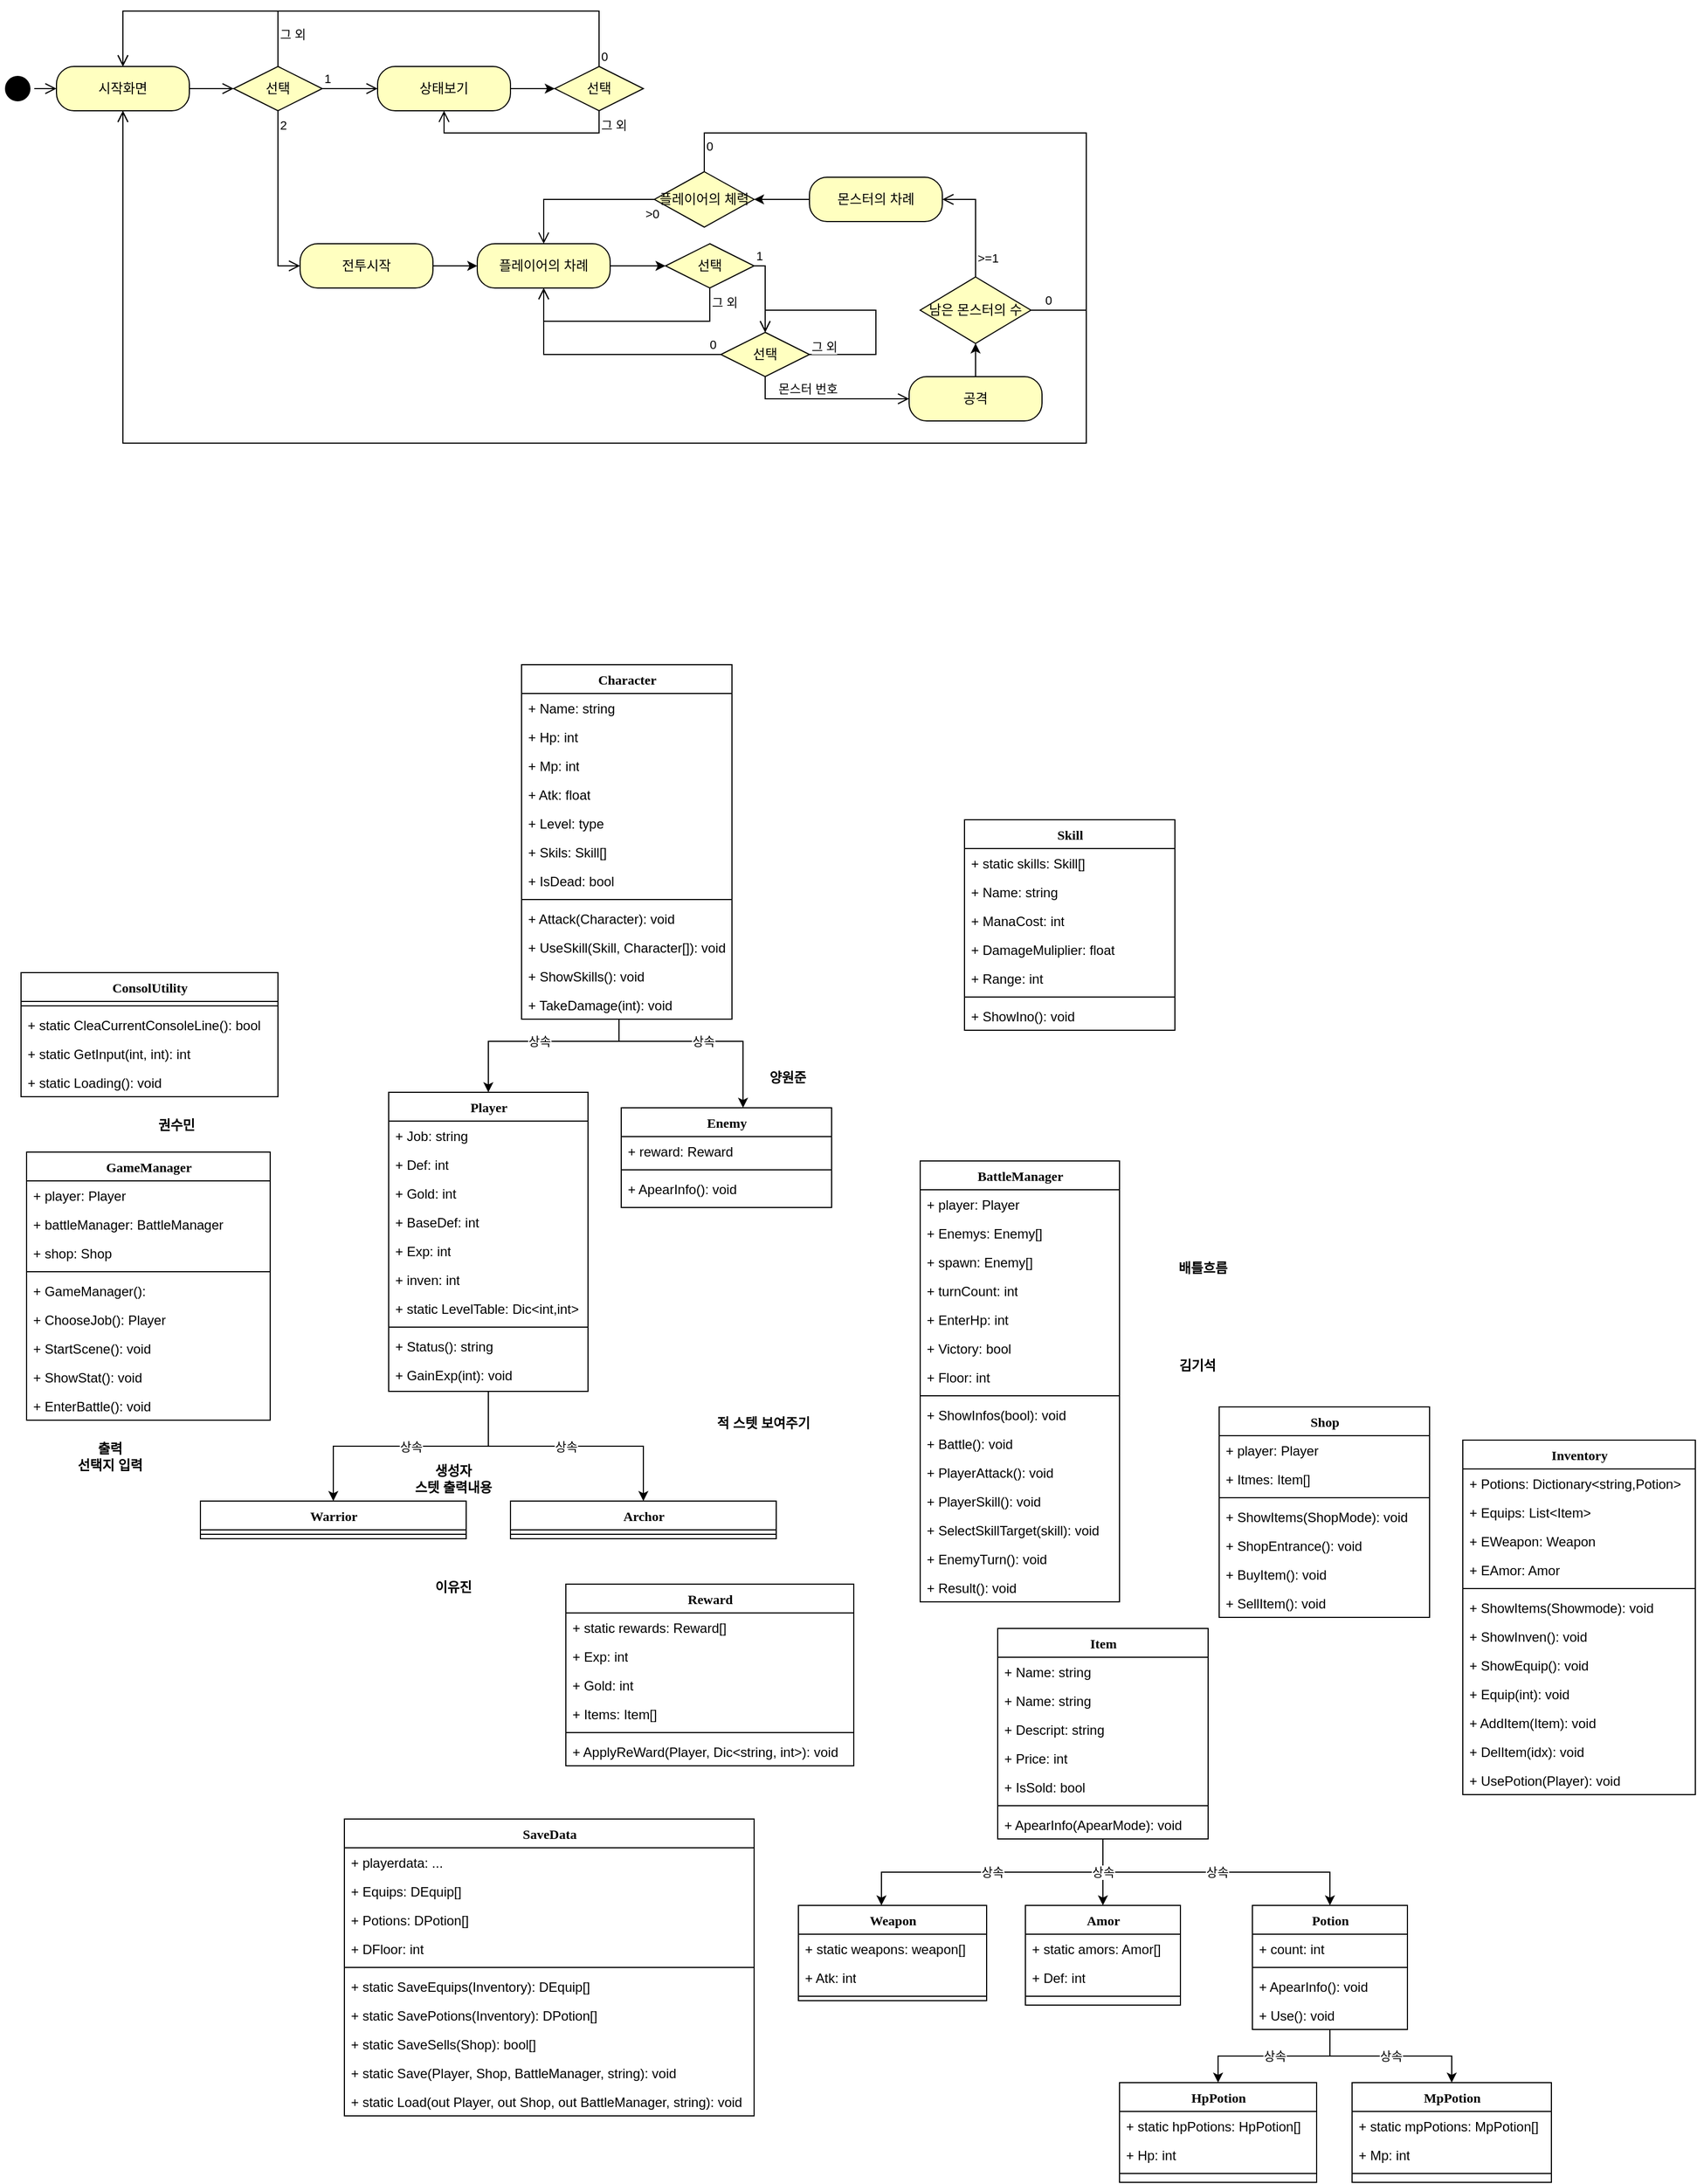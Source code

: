 <mxfile version="26.0.11">
  <diagram name="Page-1" id="6133507b-19e7-1e82-6fc7-422aa6c4b21f">
    <mxGraphModel dx="712" dy="745" grid="1" gridSize="10" guides="1" tooltips="1" connect="1" arrows="1" fold="1" page="1" pageScale="1" pageWidth="1100" pageHeight="850" background="none" math="0" shadow="0">
      <root>
        <mxCell id="0" />
        <mxCell id="1" parent="0" />
        <mxCell id="78961159f06e98e8-17" value="GameManager" style="swimlane;html=1;fontStyle=1;align=center;verticalAlign=top;childLayout=stackLayout;horizontal=1;startSize=26;horizontalStack=0;resizeParent=1;resizeLast=0;collapsible=1;marginBottom=0;swimlaneFillColor=#ffffff;rounded=0;shadow=0;comic=0;labelBackgroundColor=none;strokeWidth=1;fillColor=none;fontFamily=Verdana;fontSize=12" parent="1" vertex="1">
          <mxGeometry x="53" y="1060" width="220" height="242" as="geometry" />
        </mxCell>
        <mxCell id="78961159f06e98e8-23" value="+ player: Player" style="text;html=1;strokeColor=none;fillColor=none;align=left;verticalAlign=top;spacingLeft=4;spacingRight=4;whiteSpace=wrap;overflow=hidden;rotatable=0;points=[[0,0.5],[1,0.5]];portConstraint=eastwest;" parent="78961159f06e98e8-17" vertex="1">
          <mxGeometry y="26" width="220" height="26" as="geometry" />
        </mxCell>
        <mxCell id="78961159f06e98e8-24" value="+ battleManager: BattleManager" style="text;html=1;strokeColor=none;fillColor=none;align=left;verticalAlign=top;spacingLeft=4;spacingRight=4;whiteSpace=wrap;overflow=hidden;rotatable=0;points=[[0,0.5],[1,0.5]];portConstraint=eastwest;" parent="78961159f06e98e8-17" vertex="1">
          <mxGeometry y="52" width="220" height="26" as="geometry" />
        </mxCell>
        <mxCell id="1UK04wnmi8tRebgMU8z_-28" value="+ shop: Shop" style="text;html=1;strokeColor=none;fillColor=none;align=left;verticalAlign=top;spacingLeft=4;spacingRight=4;whiteSpace=wrap;overflow=hidden;rotatable=0;points=[[0,0.5],[1,0.5]];portConstraint=eastwest;" vertex="1" parent="78961159f06e98e8-17">
          <mxGeometry y="78" width="220" height="26" as="geometry" />
        </mxCell>
        <mxCell id="78961159f06e98e8-19" value="" style="line;html=1;strokeWidth=1;fillColor=none;align=left;verticalAlign=middle;spacingTop=-1;spacingLeft=3;spacingRight=3;rotatable=0;labelPosition=right;points=[];portConstraint=eastwest;" parent="78961159f06e98e8-17" vertex="1">
          <mxGeometry y="104" width="220" height="8" as="geometry" />
        </mxCell>
        <mxCell id="DaEnJyRCswsqZAoSH7f0-14" value="+ GameManager():&lt;div&gt;&lt;br&gt;&lt;/div&gt;" style="text;html=1;strokeColor=none;fillColor=none;align=left;verticalAlign=top;spacingLeft=4;spacingRight=4;whiteSpace=wrap;overflow=hidden;rotatable=0;points=[[0,0.5],[1,0.5]];portConstraint=eastwest;" parent="78961159f06e98e8-17" vertex="1">
          <mxGeometry y="112" width="220" height="26" as="geometry" />
        </mxCell>
        <mxCell id="1UK04wnmi8tRebgMU8z_-29" value="+ ChooseJob(): Player&lt;div&gt;&lt;br&gt;&lt;/div&gt;" style="text;html=1;strokeColor=none;fillColor=none;align=left;verticalAlign=top;spacingLeft=4;spacingRight=4;whiteSpace=wrap;overflow=hidden;rotatable=0;points=[[0,0.5],[1,0.5]];portConstraint=eastwest;" vertex="1" parent="78961159f06e98e8-17">
          <mxGeometry y="138" width="220" height="26" as="geometry" />
        </mxCell>
        <mxCell id="78961159f06e98e8-27" value="+ StartScene(): void&lt;div&gt;&lt;br&gt;&lt;/div&gt;" style="text;html=1;strokeColor=none;fillColor=none;align=left;verticalAlign=top;spacingLeft=4;spacingRight=4;whiteSpace=wrap;overflow=hidden;rotatable=0;points=[[0,0.5],[1,0.5]];portConstraint=eastwest;" parent="78961159f06e98e8-17" vertex="1">
          <mxGeometry y="164" width="220" height="26" as="geometry" />
        </mxCell>
        <mxCell id="AyU_wMXT1xq2niBfQNiT-79" value="+ ShowStat(): void" style="text;html=1;strokeColor=none;fillColor=none;align=left;verticalAlign=top;spacingLeft=4;spacingRight=4;whiteSpace=wrap;overflow=hidden;rotatable=0;points=[[0,0.5],[1,0.5]];portConstraint=eastwest;" parent="78961159f06e98e8-17" vertex="1">
          <mxGeometry y="190" width="220" height="26" as="geometry" />
        </mxCell>
        <mxCell id="AyU_wMXT1xq2niBfQNiT-83" value="+ EnterBattle(): void" style="text;html=1;strokeColor=none;fillColor=none;align=left;verticalAlign=top;spacingLeft=4;spacingRight=4;whiteSpace=wrap;overflow=hidden;rotatable=0;points=[[0,0.5],[1,0.5]];portConstraint=eastwest;" parent="78961159f06e98e8-17" vertex="1">
          <mxGeometry y="216" width="220" height="26" as="geometry" />
        </mxCell>
        <mxCell id="AyU_wMXT1xq2niBfQNiT-2" value="" style="ellipse;html=1;shape=startState;fillColor=#000000;strokeColor=#000000;" parent="1" vertex="1">
          <mxGeometry x="30" y="85" width="30" height="30" as="geometry" />
        </mxCell>
        <mxCell id="AyU_wMXT1xq2niBfQNiT-3" value="" style="edgeStyle=orthogonalEdgeStyle;html=1;verticalAlign=bottom;endArrow=open;endSize=8;strokeColor=#000000;rounded=0;exitX=1;exitY=0.5;exitDx=0;exitDy=0;entryX=0;entryY=0.5;entryDx=0;entryDy=0;" parent="1" source="AyU_wMXT1xq2niBfQNiT-2" target="AyU_wMXT1xq2niBfQNiT-4" edge="1">
          <mxGeometry relative="1" as="geometry">
            <mxPoint x="110" y="95" as="targetPoint" />
          </mxGeometry>
        </mxCell>
        <mxCell id="AyU_wMXT1xq2niBfQNiT-4" value="시작화면" style="rounded=1;whiteSpace=wrap;html=1;arcSize=40;fontColor=#000000;fillColor=#ffffc0;strokeColor=#000000;" parent="1" vertex="1">
          <mxGeometry x="80" y="80" width="120" height="40" as="geometry" />
        </mxCell>
        <mxCell id="AyU_wMXT1xq2niBfQNiT-5" value="" style="edgeStyle=orthogonalEdgeStyle;html=1;verticalAlign=bottom;endArrow=open;endSize=8;strokeColor=#000000;rounded=0;exitX=1;exitY=0.5;exitDx=0;exitDy=0;entryX=0;entryY=0.5;entryDx=0;entryDy=0;" parent="1" source="AyU_wMXT1xq2niBfQNiT-4" target="AyU_wMXT1xq2niBfQNiT-6" edge="1">
          <mxGeometry relative="1" as="geometry">
            <mxPoint x="300" y="100" as="targetPoint" />
          </mxGeometry>
        </mxCell>
        <mxCell id="AyU_wMXT1xq2niBfQNiT-6" value="선택" style="rhombus;whiteSpace=wrap;html=1;fontColor=#000000;fillColor=#ffffc0;strokeColor=#000000;" parent="1" vertex="1">
          <mxGeometry x="240" y="80" width="80" height="40" as="geometry" />
        </mxCell>
        <mxCell id="AyU_wMXT1xq2niBfQNiT-7" value="1" style="edgeStyle=orthogonalEdgeStyle;html=1;align=left;verticalAlign=bottom;endArrow=open;endSize=8;strokeColor=#000000;rounded=0;entryX=0;entryY=0.5;entryDx=0;entryDy=0;" parent="1" source="AyU_wMXT1xq2niBfQNiT-6" target="AyU_wMXT1xq2niBfQNiT-9" edge="1">
          <mxGeometry x="-1" relative="1" as="geometry">
            <mxPoint x="480" y="100" as="targetPoint" />
          </mxGeometry>
        </mxCell>
        <mxCell id="AyU_wMXT1xq2niBfQNiT-8" value="2" style="edgeStyle=orthogonalEdgeStyle;html=1;align=left;verticalAlign=top;endArrow=open;endSize=8;strokeColor=#000000;rounded=0;entryX=0;entryY=0.5;entryDx=0;entryDy=0;" parent="1" source="AyU_wMXT1xq2niBfQNiT-6" target="AyU_wMXT1xq2niBfQNiT-10" edge="1">
          <mxGeometry x="-1" relative="1" as="geometry">
            <mxPoint x="340" y="180" as="targetPoint" />
            <Array as="points">
              <mxPoint x="280" y="260" />
            </Array>
          </mxGeometry>
        </mxCell>
        <mxCell id="AyU_wMXT1xq2niBfQNiT-9" value="상태보기" style="rounded=1;whiteSpace=wrap;html=1;arcSize=40;fontColor=#000000;fillColor=#ffffc0;strokeColor=#000000;" parent="1" vertex="1">
          <mxGeometry x="370" y="80" width="120" height="40" as="geometry" />
        </mxCell>
        <mxCell id="AyU_wMXT1xq2niBfQNiT-16" style="edgeStyle=orthogonalEdgeStyle;rounded=0;orthogonalLoop=1;jettySize=auto;html=1;exitX=1;exitY=0.5;exitDx=0;exitDy=0;strokeColor=#000000;entryX=0;entryY=0.5;entryDx=0;entryDy=0;" parent="1" source="AyU_wMXT1xq2niBfQNiT-10" target="AyU_wMXT1xq2niBfQNiT-43" edge="1">
          <mxGeometry relative="1" as="geometry">
            <mxPoint x="540" y="260" as="targetPoint" />
          </mxGeometry>
        </mxCell>
        <mxCell id="AyU_wMXT1xq2niBfQNiT-10" value="전투시작" style="rounded=1;whiteSpace=wrap;html=1;arcSize=40;fontColor=#000000;fillColor=#ffffc0;strokeColor=#000000;" parent="1" vertex="1">
          <mxGeometry x="300" y="240" width="120" height="40" as="geometry" />
        </mxCell>
        <mxCell id="AyU_wMXT1xq2niBfQNiT-12" value="그 외" style="edgeStyle=orthogonalEdgeStyle;html=1;align=left;verticalAlign=top;endArrow=open;endSize=8;strokeColor=#000000;rounded=0;entryX=0.5;entryY=0;entryDx=0;entryDy=0;exitX=0.5;exitY=0;exitDx=0;exitDy=0;" parent="1" source="AyU_wMXT1xq2niBfQNiT-6" target="AyU_wMXT1xq2niBfQNiT-4" edge="1">
          <mxGeometry x="-0.647" relative="1" as="geometry">
            <mxPoint x="380" y="250" as="targetPoint" />
            <mxPoint x="260" y="180" as="sourcePoint" />
            <Array as="points">
              <mxPoint x="280" y="30" />
              <mxPoint x="140" y="30" />
            </Array>
            <mxPoint as="offset" />
          </mxGeometry>
        </mxCell>
        <mxCell id="AyU_wMXT1xq2niBfQNiT-13" value="선택" style="rhombus;whiteSpace=wrap;html=1;fontColor=#000000;fillColor=#ffffc0;strokeColor=#000000;" parent="1" vertex="1">
          <mxGeometry x="630" y="240" width="80" height="40" as="geometry" />
        </mxCell>
        <mxCell id="AyU_wMXT1xq2niBfQNiT-14" value="1" style="edgeStyle=orthogonalEdgeStyle;html=1;align=left;verticalAlign=bottom;endArrow=open;endSize=8;strokeColor=#000000;rounded=0;entryX=0.5;entryY=0;entryDx=0;entryDy=0;exitX=1;exitY=0.5;exitDx=0;exitDy=0;" parent="1" source="AyU_wMXT1xq2niBfQNiT-13" target="AyU_wMXT1xq2niBfQNiT-23" edge="1">
          <mxGeometry x="-1" relative="1" as="geometry">
            <mxPoint x="730" y="270" as="targetPoint" />
            <Array as="points">
              <mxPoint x="720" y="260" />
            </Array>
          </mxGeometry>
        </mxCell>
        <mxCell id="AyU_wMXT1xq2niBfQNiT-15" value="그 외" style="edgeStyle=orthogonalEdgeStyle;html=1;align=left;verticalAlign=top;endArrow=open;endSize=8;strokeColor=#000000;rounded=0;entryX=0.5;entryY=1;entryDx=0;entryDy=0;exitX=0.5;exitY=1;exitDx=0;exitDy=0;" parent="1" source="AyU_wMXT1xq2niBfQNiT-13" target="AyU_wMXT1xq2niBfQNiT-43" edge="1">
          <mxGeometry x="-1" relative="1" as="geometry">
            <mxPoint x="640" y="360" as="targetPoint" />
            <mxPoint x="690" y="290" as="sourcePoint" />
            <Array as="points">
              <mxPoint x="670" y="310" />
              <mxPoint x="520" y="310" />
            </Array>
          </mxGeometry>
        </mxCell>
        <mxCell id="AyU_wMXT1xq2niBfQNiT-17" value="선택" style="rhombus;whiteSpace=wrap;html=1;fontColor=#000000;fillColor=#ffffc0;strokeColor=#000000;" parent="1" vertex="1">
          <mxGeometry x="530" y="80" width="80" height="40" as="geometry" />
        </mxCell>
        <mxCell id="AyU_wMXT1xq2niBfQNiT-18" value="0" style="edgeStyle=orthogonalEdgeStyle;html=1;align=left;verticalAlign=bottom;endArrow=open;endSize=8;strokeColor=#000000;rounded=0;entryX=0.5;entryY=0;entryDx=0;entryDy=0;exitX=0.5;exitY=0;exitDx=0;exitDy=0;" parent="1" source="AyU_wMXT1xq2niBfQNiT-17" target="AyU_wMXT1xq2niBfQNiT-4" edge="1">
          <mxGeometry x="-1" relative="1" as="geometry">
            <mxPoint x="720" y="70" as="targetPoint" />
            <Array as="points">
              <mxPoint x="570" y="30" />
              <mxPoint x="140" y="30" />
            </Array>
          </mxGeometry>
        </mxCell>
        <mxCell id="AyU_wMXT1xq2niBfQNiT-19" value="그 외" style="edgeStyle=orthogonalEdgeStyle;html=1;align=left;verticalAlign=top;endArrow=open;endSize=8;strokeColor=#000000;rounded=0;entryX=0.5;entryY=1;entryDx=0;entryDy=0;exitX=0.5;exitY=1;exitDx=0;exitDy=0;" parent="1" source="AyU_wMXT1xq2niBfQNiT-17" target="AyU_wMXT1xq2niBfQNiT-9" edge="1">
          <mxGeometry x="-1" relative="1" as="geometry">
            <mxPoint x="580" y="150" as="targetPoint" />
            <Array as="points">
              <mxPoint x="570" y="140" />
              <mxPoint x="430" y="140" />
            </Array>
          </mxGeometry>
        </mxCell>
        <mxCell id="AyU_wMXT1xq2niBfQNiT-20" style="edgeStyle=orthogonalEdgeStyle;rounded=0;orthogonalLoop=1;jettySize=auto;html=1;strokeColor=#000000;exitX=1;exitY=0.5;exitDx=0;exitDy=0;entryX=0;entryY=0.5;entryDx=0;entryDy=0;" parent="1" source="AyU_wMXT1xq2niBfQNiT-9" target="AyU_wMXT1xq2niBfQNiT-17" edge="1">
          <mxGeometry relative="1" as="geometry">
            <mxPoint x="490" y="99.5" as="sourcePoint" />
            <mxPoint x="550" y="80" as="targetPoint" />
            <Array as="points" />
          </mxGeometry>
        </mxCell>
        <mxCell id="AyU_wMXT1xq2niBfQNiT-23" value="선택" style="rhombus;whiteSpace=wrap;html=1;fontColor=#000000;fillColor=#ffffc0;strokeColor=#000000;" parent="1" vertex="1">
          <mxGeometry x="680" y="320" width="80" height="40" as="geometry" />
        </mxCell>
        <mxCell id="AyU_wMXT1xq2niBfQNiT-28" value="그 외" style="edgeStyle=orthogonalEdgeStyle;html=1;align=left;verticalAlign=top;endArrow=open;endSize=8;strokeColor=#000000;rounded=0;entryX=0.5;entryY=0;entryDx=0;entryDy=0;exitX=1;exitY=0.5;exitDx=0;exitDy=0;" parent="1" source="AyU_wMXT1xq2niBfQNiT-23" target="AyU_wMXT1xq2niBfQNiT-23" edge="1">
          <mxGeometry x="-1" y="20" relative="1" as="geometry">
            <mxPoint x="780" y="260" as="targetPoint" />
            <mxPoint x="790" y="410" as="sourcePoint" />
            <Array as="points">
              <mxPoint x="820" y="340" />
              <mxPoint x="820" y="300" />
              <mxPoint x="720" y="300" />
            </Array>
            <mxPoint as="offset" />
          </mxGeometry>
        </mxCell>
        <mxCell id="AyU_wMXT1xq2niBfQNiT-29" value="0" style="edgeStyle=orthogonalEdgeStyle;html=1;align=left;verticalAlign=bottom;endArrow=open;endSize=8;strokeColor=#000000;rounded=0;exitX=0;exitY=0.5;exitDx=0;exitDy=0;entryX=0.5;entryY=1;entryDx=0;entryDy=0;" parent="1" source="AyU_wMXT1xq2niBfQNiT-23" target="AyU_wMXT1xq2niBfQNiT-43" edge="1">
          <mxGeometry x="-0.886" relative="1" as="geometry">
            <mxPoint x="430" y="350" as="targetPoint" />
            <mxPoint x="620" y="270" as="sourcePoint" />
            <mxPoint as="offset" />
          </mxGeometry>
        </mxCell>
        <mxCell id="AyU_wMXT1xq2niBfQNiT-30" value="몬스터 번호" style="edgeStyle=orthogonalEdgeStyle;html=1;align=left;verticalAlign=bottom;endArrow=open;endSize=8;strokeColor=#000000;rounded=0;exitX=0.5;exitY=1;exitDx=0;exitDy=0;entryX=0;entryY=0.5;entryDx=0;entryDy=0;" parent="1" source="AyU_wMXT1xq2niBfQNiT-23" target="AyU_wMXT1xq2niBfQNiT-31" edge="1">
          <mxGeometry x="-0.602" relative="1" as="geometry">
            <mxPoint x="780" y="450" as="targetPoint" />
            <mxPoint x="705" y="450" as="sourcePoint" />
            <mxPoint as="offset" />
          </mxGeometry>
        </mxCell>
        <mxCell id="AyU_wMXT1xq2niBfQNiT-31" value="공격" style="rounded=1;whiteSpace=wrap;html=1;arcSize=40;fontColor=#000000;fillColor=#ffffc0;strokeColor=#000000;" parent="1" vertex="1">
          <mxGeometry x="850" y="360" width="120" height="40" as="geometry" />
        </mxCell>
        <mxCell id="AyU_wMXT1xq2niBfQNiT-33" value="남은 몬스터의 수" style="rhombus;whiteSpace=wrap;html=1;fontColor=#000000;fillColor=#ffffc0;strokeColor=#000000;" parent="1" vertex="1">
          <mxGeometry x="860" y="270" width="100" height="60" as="geometry" />
        </mxCell>
        <mxCell id="AyU_wMXT1xq2niBfQNiT-39" value="0" style="edgeStyle=orthogonalEdgeStyle;html=1;align=left;verticalAlign=bottom;endArrow=open;endSize=8;strokeColor=#000000;rounded=0;exitX=1;exitY=0.5;exitDx=0;exitDy=0;entryX=0.5;entryY=1;entryDx=0;entryDy=0;" parent="1" source="AyU_wMXT1xq2niBfQNiT-33" target="AyU_wMXT1xq2niBfQNiT-4" edge="1">
          <mxGeometry x="-0.984" relative="1" as="geometry">
            <mxPoint x="390" y="360" as="targetPoint" />
            <mxPoint x="810" y="130" as="sourcePoint" />
            <mxPoint as="offset" />
            <Array as="points">
              <mxPoint x="1010" y="300" />
              <mxPoint x="1010" y="420" />
              <mxPoint x="140" y="420" />
            </Array>
          </mxGeometry>
        </mxCell>
        <mxCell id="AyU_wMXT1xq2niBfQNiT-40" style="edgeStyle=orthogonalEdgeStyle;rounded=0;orthogonalLoop=1;jettySize=auto;html=1;exitX=0.5;exitY=0;exitDx=0;exitDy=0;entryX=0.5;entryY=1;entryDx=0;entryDy=0;strokeColor=#000000;" parent="1" source="AyU_wMXT1xq2niBfQNiT-31" target="AyU_wMXT1xq2niBfQNiT-33" edge="1">
          <mxGeometry relative="1" as="geometry">
            <mxPoint x="730" y="290" as="sourcePoint" />
            <mxPoint x="730" y="330" as="targetPoint" />
          </mxGeometry>
        </mxCell>
        <mxCell id="AyU_wMXT1xq2niBfQNiT-42" value="&amp;gt;=1" style="edgeStyle=orthogonalEdgeStyle;html=1;align=left;verticalAlign=top;endArrow=open;endSize=8;strokeColor=#000000;rounded=0;entryX=1;entryY=0.5;entryDx=0;entryDy=0;exitX=0.5;exitY=0;exitDx=0;exitDy=0;" parent="1" source="AyU_wMXT1xq2niBfQNiT-33" target="AyU_wMXT1xq2niBfQNiT-45" edge="1">
          <mxGeometry x="-0.4" relative="1" as="geometry">
            <mxPoint x="720" y="240" as="targetPoint" />
            <mxPoint x="770" y="350" as="sourcePoint" />
            <Array as="points">
              <mxPoint x="910" y="200" />
            </Array>
            <mxPoint as="offset" />
          </mxGeometry>
        </mxCell>
        <mxCell id="AyU_wMXT1xq2niBfQNiT-43" value="플레이어의 차례" style="rounded=1;whiteSpace=wrap;html=1;arcSize=40;fontColor=#000000;fillColor=#ffffc0;strokeColor=#000000;" parent="1" vertex="1">
          <mxGeometry x="460" y="240" width="120" height="40" as="geometry" />
        </mxCell>
        <mxCell id="AyU_wMXT1xq2niBfQNiT-44" style="edgeStyle=orthogonalEdgeStyle;rounded=0;orthogonalLoop=1;jettySize=auto;html=1;exitX=1;exitY=0.5;exitDx=0;exitDy=0;entryX=0;entryY=0.5;entryDx=0;entryDy=0;strokeColor=#000000;" parent="1" source="AyU_wMXT1xq2niBfQNiT-43" target="AyU_wMXT1xq2niBfQNiT-13" edge="1">
          <mxGeometry relative="1" as="geometry">
            <mxPoint x="920" y="370" as="sourcePoint" />
            <mxPoint x="920" y="340" as="targetPoint" />
          </mxGeometry>
        </mxCell>
        <mxCell id="AyU_wMXT1xq2niBfQNiT-45" value="몬스터의 차례" style="rounded=1;whiteSpace=wrap;html=1;arcSize=40;fontColor=#000000;fillColor=#ffffc0;strokeColor=#000000;" parent="1" vertex="1">
          <mxGeometry x="760" y="180" width="120" height="40" as="geometry" />
        </mxCell>
        <mxCell id="AyU_wMXT1xq2niBfQNiT-46" value="플레이어의 체력" style="rhombus;whiteSpace=wrap;html=1;fontColor=#000000;fillColor=#ffffc0;strokeColor=#000000;" parent="1" vertex="1">
          <mxGeometry x="620" y="175" width="90" height="50" as="geometry" />
        </mxCell>
        <mxCell id="AyU_wMXT1xq2niBfQNiT-47" value="&amp;gt;0" style="edgeStyle=orthogonalEdgeStyle;html=1;align=left;verticalAlign=top;endArrow=open;endSize=8;strokeColor=#000000;rounded=0;exitX=0;exitY=0.5;exitDx=0;exitDy=0;entryX=0.5;entryY=0;entryDx=0;entryDy=0;" parent="1" source="AyU_wMXT1xq2niBfQNiT-46" target="AyU_wMXT1xq2niBfQNiT-43" edge="1">
          <mxGeometry x="-0.857" relative="1" as="geometry">
            <mxPoint x="510" y="220" as="targetPoint" />
            <mxPoint x="590" y="235" as="sourcePoint" />
            <Array as="points">
              <mxPoint x="520" y="200" />
            </Array>
            <mxPoint as="offset" />
          </mxGeometry>
        </mxCell>
        <mxCell id="AyU_wMXT1xq2niBfQNiT-49" style="edgeStyle=orthogonalEdgeStyle;rounded=0;orthogonalLoop=1;jettySize=auto;html=1;exitX=0;exitY=0.5;exitDx=0;exitDy=0;strokeColor=#000000;entryX=1;entryY=0.5;entryDx=0;entryDy=0;" parent="1" source="AyU_wMXT1xq2niBfQNiT-45" target="AyU_wMXT1xq2niBfQNiT-46" edge="1">
          <mxGeometry relative="1" as="geometry">
            <mxPoint x="590" y="270" as="sourcePoint" />
            <mxPoint x="760" y="130" as="targetPoint" />
          </mxGeometry>
        </mxCell>
        <mxCell id="AyU_wMXT1xq2niBfQNiT-50" value="0" style="edgeStyle=orthogonalEdgeStyle;html=1;align=left;verticalAlign=bottom;endArrow=open;endSize=8;strokeColor=#000000;rounded=0;exitX=0.5;exitY=0;exitDx=0;exitDy=0;entryX=0.5;entryY=1;entryDx=0;entryDy=0;" parent="1" source="AyU_wMXT1xq2niBfQNiT-46" target="AyU_wMXT1xq2niBfQNiT-4" edge="1">
          <mxGeometry x="-0.984" relative="1" as="geometry">
            <mxPoint x="150" y="130" as="targetPoint" />
            <mxPoint x="970" y="310" as="sourcePoint" />
            <mxPoint as="offset" />
            <Array as="points">
              <mxPoint x="665" y="140" />
              <mxPoint x="1010" y="140" />
              <mxPoint x="1010" y="420" />
              <mxPoint x="140" y="420" />
            </Array>
          </mxGeometry>
        </mxCell>
        <mxCell id="DaEnJyRCswsqZAoSH7f0-33" value="상속" style="edgeStyle=orthogonalEdgeStyle;rounded=0;orthogonalLoop=1;jettySize=auto;html=1;exitX=0.5;exitY=1;exitDx=0;exitDy=0;" parent="1" source="AyU_wMXT1xq2niBfQNiT-51" target="DaEnJyRCswsqZAoSH7f0-26" edge="1">
          <mxGeometry relative="1" as="geometry" />
        </mxCell>
        <mxCell id="DaEnJyRCswsqZAoSH7f0-37" value="상속" style="edgeStyle=orthogonalEdgeStyle;rounded=0;orthogonalLoop=1;jettySize=auto;html=1;" parent="1" source="AyU_wMXT1xq2niBfQNiT-51" target="DaEnJyRCswsqZAoSH7f0-34" edge="1">
          <mxGeometry relative="1" as="geometry" />
        </mxCell>
        <mxCell id="AyU_wMXT1xq2niBfQNiT-51" value="Player" style="swimlane;html=1;fontStyle=1;align=center;verticalAlign=top;childLayout=stackLayout;horizontal=1;startSize=26;horizontalStack=0;resizeParent=1;resizeLast=0;collapsible=1;marginBottom=0;swimlaneFillColor=#ffffff;rounded=0;shadow=0;comic=0;labelBackgroundColor=none;strokeWidth=1;fillColor=none;fontFamily=Verdana;fontSize=12" parent="1" vertex="1">
          <mxGeometry x="380" y="1006" width="180" height="270" as="geometry" />
        </mxCell>
        <mxCell id="AyU_wMXT1xq2niBfQNiT-85" value="+ Job: string" style="text;html=1;strokeColor=none;fillColor=none;align=left;verticalAlign=top;spacingLeft=4;spacingRight=4;whiteSpace=wrap;overflow=hidden;rotatable=0;points=[[0,0.5],[1,0.5]];portConstraint=eastwest;" parent="AyU_wMXT1xq2niBfQNiT-51" vertex="1">
          <mxGeometry y="26" width="180" height="26" as="geometry" />
        </mxCell>
        <mxCell id="AyU_wMXT1xq2niBfQNiT-67" value="+ Def: int" style="text;html=1;strokeColor=none;fillColor=none;align=left;verticalAlign=top;spacingLeft=4;spacingRight=4;whiteSpace=wrap;overflow=hidden;rotatable=0;points=[[0,0.5],[1,0.5]];portConstraint=eastwest;" parent="AyU_wMXT1xq2niBfQNiT-51" vertex="1">
          <mxGeometry y="52" width="180" height="26" as="geometry" />
        </mxCell>
        <mxCell id="AyU_wMXT1xq2niBfQNiT-69" value="+ Gold: int" style="text;html=1;strokeColor=none;fillColor=none;align=left;verticalAlign=top;spacingLeft=4;spacingRight=4;whiteSpace=wrap;overflow=hidden;rotatable=0;points=[[0,0.5],[1,0.5]];portConstraint=eastwest;" parent="AyU_wMXT1xq2niBfQNiT-51" vertex="1">
          <mxGeometry y="78" width="180" height="26" as="geometry" />
        </mxCell>
        <mxCell id="1UK04wnmi8tRebgMU8z_-5" value="+ BaseDef: int" style="text;html=1;strokeColor=none;fillColor=none;align=left;verticalAlign=top;spacingLeft=4;spacingRight=4;whiteSpace=wrap;overflow=hidden;rotatable=0;points=[[0,0.5],[1,0.5]];portConstraint=eastwest;" vertex="1" parent="AyU_wMXT1xq2niBfQNiT-51">
          <mxGeometry y="104" width="180" height="26" as="geometry" />
        </mxCell>
        <mxCell id="1UK04wnmi8tRebgMU8z_-6" value="+ Exp: int" style="text;html=1;strokeColor=none;fillColor=none;align=left;verticalAlign=top;spacingLeft=4;spacingRight=4;whiteSpace=wrap;overflow=hidden;rotatable=0;points=[[0,0.5],[1,0.5]];portConstraint=eastwest;" vertex="1" parent="AyU_wMXT1xq2niBfQNiT-51">
          <mxGeometry y="130" width="180" height="26" as="geometry" />
        </mxCell>
        <mxCell id="1UK04wnmi8tRebgMU8z_-7" value="+ inven: int" style="text;html=1;strokeColor=none;fillColor=none;align=left;verticalAlign=top;spacingLeft=4;spacingRight=4;whiteSpace=wrap;overflow=hidden;rotatable=0;points=[[0,0.5],[1,0.5]];portConstraint=eastwest;" vertex="1" parent="AyU_wMXT1xq2niBfQNiT-51">
          <mxGeometry y="156" width="180" height="26" as="geometry" />
        </mxCell>
        <mxCell id="1UK04wnmi8tRebgMU8z_-9" value="+ static LevelTable: Dic&amp;lt;int,int&amp;gt;" style="text;html=1;strokeColor=none;fillColor=none;align=left;verticalAlign=top;spacingLeft=4;spacingRight=4;whiteSpace=wrap;overflow=hidden;rotatable=0;points=[[0,0.5],[1,0.5]];portConstraint=eastwest;" vertex="1" parent="AyU_wMXT1xq2niBfQNiT-51">
          <mxGeometry y="182" width="180" height="26" as="geometry" />
        </mxCell>
        <mxCell id="AyU_wMXT1xq2niBfQNiT-54" value="" style="line;html=1;strokeWidth=1;fillColor=none;align=left;verticalAlign=middle;spacingTop=-1;spacingLeft=3;spacingRight=3;rotatable=0;labelPosition=right;points=[];portConstraint=eastwest;" parent="AyU_wMXT1xq2niBfQNiT-51" vertex="1">
          <mxGeometry y="208" width="180" height="8" as="geometry" />
        </mxCell>
        <mxCell id="AyU_wMXT1xq2niBfQNiT-70" value="+ Status(): string" style="text;html=1;strokeColor=none;fillColor=none;align=left;verticalAlign=top;spacingLeft=4;spacingRight=4;whiteSpace=wrap;overflow=hidden;rotatable=0;points=[[0,0.5],[1,0.5]];portConstraint=eastwest;" parent="AyU_wMXT1xq2niBfQNiT-51" vertex="1">
          <mxGeometry y="216" width="180" height="26" as="geometry" />
        </mxCell>
        <mxCell id="1UK04wnmi8tRebgMU8z_-8" value="+ GainExp(int): void" style="text;html=1;strokeColor=none;fillColor=none;align=left;verticalAlign=top;spacingLeft=4;spacingRight=4;whiteSpace=wrap;overflow=hidden;rotatable=0;points=[[0,0.5],[1,0.5]];portConstraint=eastwest;" vertex="1" parent="AyU_wMXT1xq2niBfQNiT-51">
          <mxGeometry y="242" width="180" height="26" as="geometry" />
        </mxCell>
        <mxCell id="AyU_wMXT1xq2niBfQNiT-56" value="Enemy" style="swimlane;html=1;fontStyle=1;align=center;verticalAlign=top;childLayout=stackLayout;horizontal=1;startSize=26;horizontalStack=0;resizeParent=1;resizeLast=0;collapsible=1;marginBottom=0;swimlaneFillColor=#ffffff;rounded=0;shadow=0;comic=0;labelBackgroundColor=none;strokeWidth=1;fillColor=none;fontFamily=Verdana;fontSize=12" parent="1" vertex="1">
          <mxGeometry x="590" y="1020" width="190" height="90" as="geometry" />
        </mxCell>
        <mxCell id="1UK04wnmi8tRebgMU8z_-4" value="+ reward: Reward" style="text;html=1;strokeColor=none;fillColor=none;align=left;verticalAlign=top;spacingLeft=4;spacingRight=4;whiteSpace=wrap;overflow=hidden;rotatable=0;points=[[0,0.5],[1,0.5]];portConstraint=eastwest;" vertex="1" parent="AyU_wMXT1xq2niBfQNiT-56">
          <mxGeometry y="26" width="190" height="26" as="geometry" />
        </mxCell>
        <mxCell id="AyU_wMXT1xq2niBfQNiT-59" value="" style="line;html=1;strokeWidth=1;fillColor=none;align=left;verticalAlign=middle;spacingTop=-1;spacingLeft=3;spacingRight=3;rotatable=0;labelPosition=right;points=[];portConstraint=eastwest;" parent="AyU_wMXT1xq2niBfQNiT-56" vertex="1">
          <mxGeometry y="52" width="190" height="8" as="geometry" />
        </mxCell>
        <mxCell id="AyU_wMXT1xq2niBfQNiT-81" value="+ ApearInfo(): void" style="text;html=1;strokeColor=none;fillColor=none;align=left;verticalAlign=top;spacingLeft=4;spacingRight=4;whiteSpace=wrap;overflow=hidden;rotatable=0;points=[[0,0.5],[1,0.5]];portConstraint=eastwest;" parent="AyU_wMXT1xq2niBfQNiT-56" vertex="1">
          <mxGeometry y="60" width="190" height="26" as="geometry" />
        </mxCell>
        <mxCell id="AyU_wMXT1xq2niBfQNiT-61" value="BattleManager" style="swimlane;html=1;fontStyle=1;align=center;verticalAlign=top;childLayout=stackLayout;horizontal=1;startSize=26;horizontalStack=0;resizeParent=1;resizeLast=0;collapsible=1;marginBottom=0;swimlaneFillColor=#ffffff;rounded=0;shadow=0;comic=0;labelBackgroundColor=none;strokeWidth=1;fillColor=none;fontFamily=Verdana;fontSize=12" parent="1" vertex="1">
          <mxGeometry x="860" y="1068" width="180" height="398" as="geometry" />
        </mxCell>
        <mxCell id="qiozMLF_C0ekaaIYpALp-2" value="+ player: Player" style="text;html=1;strokeColor=none;fillColor=none;align=left;verticalAlign=top;spacingLeft=4;spacingRight=4;whiteSpace=wrap;overflow=hidden;rotatable=0;points=[[0,0.5],[1,0.5]];portConstraint=eastwest;" parent="AyU_wMXT1xq2niBfQNiT-61" vertex="1">
          <mxGeometry y="26" width="180" height="26" as="geometry" />
        </mxCell>
        <mxCell id="AyU_wMXT1xq2niBfQNiT-63" value="+ Enemys: Enemy[]" style="text;html=1;strokeColor=none;fillColor=none;align=left;verticalAlign=top;spacingLeft=4;spacingRight=4;whiteSpace=wrap;overflow=hidden;rotatable=0;points=[[0,0.5],[1,0.5]];portConstraint=eastwest;" parent="AyU_wMXT1xq2niBfQNiT-61" vertex="1">
          <mxGeometry y="52" width="180" height="26" as="geometry" />
        </mxCell>
        <mxCell id="1UK04wnmi8tRebgMU8z_-15" value="+ spawn: Enemy[]" style="text;html=1;strokeColor=none;fillColor=none;align=left;verticalAlign=top;spacingLeft=4;spacingRight=4;whiteSpace=wrap;overflow=hidden;rotatable=0;points=[[0,0.5],[1,0.5]];portConstraint=eastwest;" vertex="1" parent="AyU_wMXT1xq2niBfQNiT-61">
          <mxGeometry y="78" width="180" height="26" as="geometry" />
        </mxCell>
        <mxCell id="1UK04wnmi8tRebgMU8z_-16" value="+ turnCount: int" style="text;html=1;strokeColor=none;fillColor=none;align=left;verticalAlign=top;spacingLeft=4;spacingRight=4;whiteSpace=wrap;overflow=hidden;rotatable=0;points=[[0,0.5],[1,0.5]];portConstraint=eastwest;" vertex="1" parent="AyU_wMXT1xq2niBfQNiT-61">
          <mxGeometry y="104" width="180" height="26" as="geometry" />
        </mxCell>
        <mxCell id="1UK04wnmi8tRebgMU8z_-17" value="+ EnterHp: int" style="text;html=1;strokeColor=none;fillColor=none;align=left;verticalAlign=top;spacingLeft=4;spacingRight=4;whiteSpace=wrap;overflow=hidden;rotatable=0;points=[[0,0.5],[1,0.5]];portConstraint=eastwest;" vertex="1" parent="AyU_wMXT1xq2niBfQNiT-61">
          <mxGeometry y="130" width="180" height="26" as="geometry" />
        </mxCell>
        <mxCell id="AyU_wMXT1xq2niBfQNiT-62" value="+ Victory: bool" style="text;html=1;strokeColor=none;fillColor=none;align=left;verticalAlign=top;spacingLeft=4;spacingRight=4;whiteSpace=wrap;overflow=hidden;rotatable=0;points=[[0,0.5],[1,0.5]];portConstraint=eastwest;" parent="AyU_wMXT1xq2niBfQNiT-61" vertex="1">
          <mxGeometry y="156" width="180" height="26" as="geometry" />
        </mxCell>
        <mxCell id="1UK04wnmi8tRebgMU8z_-18" value="+ Floor: int" style="text;html=1;strokeColor=none;fillColor=none;align=left;verticalAlign=top;spacingLeft=4;spacingRight=4;whiteSpace=wrap;overflow=hidden;rotatable=0;points=[[0,0.5],[1,0.5]];portConstraint=eastwest;" vertex="1" parent="AyU_wMXT1xq2niBfQNiT-61">
          <mxGeometry y="182" width="180" height="26" as="geometry" />
        </mxCell>
        <mxCell id="AyU_wMXT1xq2niBfQNiT-64" value="" style="line;html=1;strokeWidth=1;fillColor=none;align=left;verticalAlign=middle;spacingTop=-1;spacingLeft=3;spacingRight=3;rotatable=0;labelPosition=right;points=[];portConstraint=eastwest;" parent="AyU_wMXT1xq2niBfQNiT-61" vertex="1">
          <mxGeometry y="208" width="180" height="8" as="geometry" />
        </mxCell>
        <mxCell id="1UK04wnmi8tRebgMU8z_-20" value="+ ShowInfos(bool): void" style="text;html=1;strokeColor=none;fillColor=none;align=left;verticalAlign=top;spacingLeft=4;spacingRight=4;whiteSpace=wrap;overflow=hidden;rotatable=0;points=[[0,0.5],[1,0.5]];portConstraint=eastwest;" vertex="1" parent="AyU_wMXT1xq2niBfQNiT-61">
          <mxGeometry y="216" width="180" height="26" as="geometry" />
        </mxCell>
        <mxCell id="1UK04wnmi8tRebgMU8z_-21" value="+ Battle(): void" style="text;html=1;strokeColor=none;fillColor=none;align=left;verticalAlign=top;spacingLeft=4;spacingRight=4;whiteSpace=wrap;overflow=hidden;rotatable=0;points=[[0,0.5],[1,0.5]];portConstraint=eastwest;" vertex="1" parent="AyU_wMXT1xq2niBfQNiT-61">
          <mxGeometry y="242" width="180" height="26" as="geometry" />
        </mxCell>
        <mxCell id="1UK04wnmi8tRebgMU8z_-22" value="+ PlayerAttack(): void" style="text;html=1;strokeColor=none;fillColor=none;align=left;verticalAlign=top;spacingLeft=4;spacingRight=4;whiteSpace=wrap;overflow=hidden;rotatable=0;points=[[0,0.5],[1,0.5]];portConstraint=eastwest;" vertex="1" parent="AyU_wMXT1xq2niBfQNiT-61">
          <mxGeometry y="268" width="180" height="26" as="geometry" />
        </mxCell>
        <mxCell id="1UK04wnmi8tRebgMU8z_-23" value="+ PlayerSkill(): void" style="text;html=1;strokeColor=none;fillColor=none;align=left;verticalAlign=top;spacingLeft=4;spacingRight=4;whiteSpace=wrap;overflow=hidden;rotatable=0;points=[[0,0.5],[1,0.5]];portConstraint=eastwest;" vertex="1" parent="AyU_wMXT1xq2niBfQNiT-61">
          <mxGeometry y="294" width="180" height="26" as="geometry" />
        </mxCell>
        <mxCell id="1UK04wnmi8tRebgMU8z_-24" value="+ SelectSkillTarget(skill): void" style="text;html=1;strokeColor=none;fillColor=none;align=left;verticalAlign=top;spacingLeft=4;spacingRight=4;whiteSpace=wrap;overflow=hidden;rotatable=0;points=[[0,0.5],[1,0.5]];portConstraint=eastwest;" vertex="1" parent="AyU_wMXT1xq2niBfQNiT-61">
          <mxGeometry y="320" width="180" height="26" as="geometry" />
        </mxCell>
        <mxCell id="1UK04wnmi8tRebgMU8z_-25" value="+ EnemyTurn(): void" style="text;html=1;strokeColor=none;fillColor=none;align=left;verticalAlign=top;spacingLeft=4;spacingRight=4;whiteSpace=wrap;overflow=hidden;rotatable=0;points=[[0,0.5],[1,0.5]];portConstraint=eastwest;" vertex="1" parent="AyU_wMXT1xq2niBfQNiT-61">
          <mxGeometry y="346" width="180" height="26" as="geometry" />
        </mxCell>
        <mxCell id="1UK04wnmi8tRebgMU8z_-26" value="+ Result(): void" style="text;html=1;strokeColor=none;fillColor=none;align=left;verticalAlign=top;spacingLeft=4;spacingRight=4;whiteSpace=wrap;overflow=hidden;rotatable=0;points=[[0,0.5],[1,0.5]];portConstraint=eastwest;" vertex="1" parent="AyU_wMXT1xq2niBfQNiT-61">
          <mxGeometry y="372" width="180" height="26" as="geometry" />
        </mxCell>
        <mxCell id="AyU_wMXT1xq2niBfQNiT-88" value="양원준" style="text;align=center;fontStyle=1;verticalAlign=middle;spacingLeft=3;spacingRight=3;strokeColor=none;rotatable=0;points=[[0,0.5],[1,0.5]];portConstraint=eastwest;html=1;" parent="1" vertex="1">
          <mxGeometry x="700" y="980" width="80" height="26" as="geometry" />
        </mxCell>
        <mxCell id="AyU_wMXT1xq2niBfQNiT-89" value="이유진" style="text;align=center;fontStyle=1;verticalAlign=middle;spacingLeft=3;spacingRight=3;strokeColor=none;rotatable=0;points=[[0,0.5],[1,0.5]];portConstraint=eastwest;html=1;" parent="1" vertex="1">
          <mxGeometry x="398" y="1440" width="80" height="26" as="geometry" />
        </mxCell>
        <mxCell id="AyU_wMXT1xq2niBfQNiT-90" value="권수민" style="text;align=center;fontStyle=1;verticalAlign=middle;spacingLeft=3;spacingRight=3;strokeColor=none;rotatable=0;points=[[0,0.5],[1,0.5]];portConstraint=eastwest;html=1;" parent="1" vertex="1">
          <mxGeometry x="148" y="1023" width="80" height="26" as="geometry" />
        </mxCell>
        <mxCell id="AyU_wMXT1xq2niBfQNiT-91" value="김기석" style="text;align=center;fontStyle=1;verticalAlign=middle;spacingLeft=3;spacingRight=3;strokeColor=none;rotatable=0;points=[[0,0.5],[1,0.5]];portConstraint=eastwest;html=1;" parent="1" vertex="1">
          <mxGeometry x="1070" y="1240" width="80" height="26" as="geometry" />
        </mxCell>
        <mxCell id="AyU_wMXT1xq2niBfQNiT-92" value="출력&lt;div&gt;선택지 입력&lt;/div&gt;" style="text;align=center;fontStyle=1;verticalAlign=middle;spacingLeft=3;spacingRight=3;strokeColor=none;rotatable=0;points=[[0,0.5],[1,0.5]];portConstraint=eastwest;html=1;" parent="1" vertex="1">
          <mxGeometry x="45" y="1310" width="165" height="50" as="geometry" />
        </mxCell>
        <mxCell id="AyU_wMXT1xq2niBfQNiT-93" value="생성자&lt;div&gt;스텟 출력내용&lt;/div&gt;" style="text;align=center;fontStyle=1;verticalAlign=middle;spacingLeft=3;spacingRight=3;strokeColor=none;rotatable=0;points=[[0,0.5],[1,0.5]];portConstraint=eastwest;html=1;" parent="1" vertex="1">
          <mxGeometry x="355.5" y="1330" width="165" height="50" as="geometry" />
        </mxCell>
        <mxCell id="AyU_wMXT1xq2niBfQNiT-94" value="적 스텟 보여주기" style="text;align=center;fontStyle=1;verticalAlign=middle;spacingLeft=3;spacingRight=3;strokeColor=none;rotatable=0;points=[[0,0.5],[1,0.5]];portConstraint=eastwest;html=1;" parent="1" vertex="1">
          <mxGeometry x="635.5" y="1280" width="165" height="50" as="geometry" />
        </mxCell>
        <mxCell id="AyU_wMXT1xq2niBfQNiT-95" value="배틀흐름" style="text;align=center;fontStyle=1;verticalAlign=middle;spacingLeft=3;spacingRight=3;strokeColor=none;rotatable=0;points=[[0,0.5],[1,0.5]];portConstraint=eastwest;html=1;" parent="1" vertex="1">
          <mxGeometry x="1050" y="1150" width="130" height="30" as="geometry" />
        </mxCell>
        <mxCell id="DaEnJyRCswsqZAoSH7f0-1" value="Character" style="swimlane;html=1;fontStyle=1;align=center;verticalAlign=top;childLayout=stackLayout;horizontal=1;startSize=26;horizontalStack=0;resizeParent=1;resizeLast=0;collapsible=1;marginBottom=0;swimlaneFillColor=#ffffff;rounded=0;shadow=0;comic=0;labelBackgroundColor=none;strokeWidth=1;fillColor=none;fontFamily=Verdana;fontSize=12" parent="1" vertex="1">
          <mxGeometry x="500" y="620" width="190" height="320" as="geometry" />
        </mxCell>
        <mxCell id="DaEnJyRCswsqZAoSH7f0-2" value="+ Name: string" style="text;html=1;strokeColor=none;fillColor=none;align=left;verticalAlign=top;spacingLeft=4;spacingRight=4;whiteSpace=wrap;overflow=hidden;rotatable=0;points=[[0,0.5],[1,0.5]];portConstraint=eastwest;" parent="DaEnJyRCswsqZAoSH7f0-1" vertex="1">
          <mxGeometry y="26" width="190" height="26" as="geometry" />
        </mxCell>
        <mxCell id="DaEnJyRCswsqZAoSH7f0-3" value="+ Hp: int" style="text;html=1;strokeColor=none;fillColor=none;align=left;verticalAlign=top;spacingLeft=4;spacingRight=4;whiteSpace=wrap;overflow=hidden;rotatable=0;points=[[0,0.5],[1,0.5]];portConstraint=eastwest;" parent="DaEnJyRCswsqZAoSH7f0-1" vertex="1">
          <mxGeometry y="52" width="190" height="26" as="geometry" />
        </mxCell>
        <mxCell id="DaEnJyRCswsqZAoSH7f0-40" value="+ Mp: int" style="text;html=1;strokeColor=none;fillColor=none;align=left;verticalAlign=top;spacingLeft=4;spacingRight=4;whiteSpace=wrap;overflow=hidden;rotatable=0;points=[[0,0.5],[1,0.5]];portConstraint=eastwest;" parent="DaEnJyRCswsqZAoSH7f0-1" vertex="1">
          <mxGeometry y="78" width="190" height="26" as="geometry" />
        </mxCell>
        <mxCell id="DaEnJyRCswsqZAoSH7f0-4" value="+ Atk: float" style="text;html=1;strokeColor=none;fillColor=none;align=left;verticalAlign=top;spacingLeft=4;spacingRight=4;whiteSpace=wrap;overflow=hidden;rotatable=0;points=[[0,0.5],[1,0.5]];portConstraint=eastwest;" parent="DaEnJyRCswsqZAoSH7f0-1" vertex="1">
          <mxGeometry y="104" width="190" height="26" as="geometry" />
        </mxCell>
        <mxCell id="DaEnJyRCswsqZAoSH7f0-5" value="+ Level: type" style="text;html=1;strokeColor=none;fillColor=none;align=left;verticalAlign=top;spacingLeft=4;spacingRight=4;whiteSpace=wrap;overflow=hidden;rotatable=0;points=[[0,0.5],[1,0.5]];portConstraint=eastwest;" parent="DaEnJyRCswsqZAoSH7f0-1" vertex="1">
          <mxGeometry y="130" width="190" height="26" as="geometry" />
        </mxCell>
        <mxCell id="DaEnJyRCswsqZAoSH7f0-49" value="+ Skils: Skill[]" style="text;html=1;strokeColor=none;fillColor=none;align=left;verticalAlign=top;spacingLeft=4;spacingRight=4;whiteSpace=wrap;overflow=hidden;rotatable=0;points=[[0,0.5],[1,0.5]];portConstraint=eastwest;" parent="DaEnJyRCswsqZAoSH7f0-1" vertex="1">
          <mxGeometry y="156" width="190" height="26" as="geometry" />
        </mxCell>
        <mxCell id="AyU_wMXT1xq2niBfQNiT-73" value="+ IsDead: bool" style="text;html=1;strokeColor=none;fillColor=none;align=left;verticalAlign=top;spacingLeft=4;spacingRight=4;whiteSpace=wrap;overflow=hidden;rotatable=0;points=[[0,0.5],[1,0.5]];portConstraint=eastwest;" parent="DaEnJyRCswsqZAoSH7f0-1" vertex="1">
          <mxGeometry y="182" width="190" height="26" as="geometry" />
        </mxCell>
        <mxCell id="DaEnJyRCswsqZAoSH7f0-7" value="" style="line;html=1;strokeWidth=1;fillColor=none;align=left;verticalAlign=middle;spacingTop=-1;spacingLeft=3;spacingRight=3;rotatable=0;labelPosition=right;points=[];portConstraint=eastwest;" parent="DaEnJyRCswsqZAoSH7f0-1" vertex="1">
          <mxGeometry y="208" width="190" height="8" as="geometry" />
        </mxCell>
        <mxCell id="1UK04wnmi8tRebgMU8z_-1" value="+ Attack(Character): void" style="text;html=1;strokeColor=none;fillColor=none;align=left;verticalAlign=top;spacingLeft=4;spacingRight=4;whiteSpace=wrap;overflow=hidden;rotatable=0;points=[[0,0.5],[1,0.5]];portConstraint=eastwest;" vertex="1" parent="DaEnJyRCswsqZAoSH7f0-1">
          <mxGeometry y="216" width="190" height="26" as="geometry" />
        </mxCell>
        <mxCell id="1UK04wnmi8tRebgMU8z_-2" value="+ UseSkill(Skill, Character[]): void" style="text;html=1;strokeColor=none;fillColor=none;align=left;verticalAlign=top;spacingLeft=4;spacingRight=4;whiteSpace=wrap;overflow=hidden;rotatable=0;points=[[0,0.5],[1,0.5]];portConstraint=eastwest;" vertex="1" parent="DaEnJyRCswsqZAoSH7f0-1">
          <mxGeometry y="242" width="190" height="26" as="geometry" />
        </mxCell>
        <mxCell id="1UK04wnmi8tRebgMU8z_-3" value="+ ShowSkills(): void" style="text;html=1;strokeColor=none;fillColor=none;align=left;verticalAlign=top;spacingLeft=4;spacingRight=4;whiteSpace=wrap;overflow=hidden;rotatable=0;points=[[0,0.5],[1,0.5]];portConstraint=eastwest;" vertex="1" parent="DaEnJyRCswsqZAoSH7f0-1">
          <mxGeometry y="268" width="190" height="26" as="geometry" />
        </mxCell>
        <mxCell id="DaEnJyRCswsqZAoSH7f0-8" value="+ TakeDamage(int): void" style="text;html=1;strokeColor=none;fillColor=none;align=left;verticalAlign=top;spacingLeft=4;spacingRight=4;whiteSpace=wrap;overflow=hidden;rotatable=0;points=[[0,0.5],[1,0.5]];portConstraint=eastwest;" parent="DaEnJyRCswsqZAoSH7f0-1" vertex="1">
          <mxGeometry y="294" width="190" height="26" as="geometry" />
        </mxCell>
        <mxCell id="DaEnJyRCswsqZAoSH7f0-11" value="상속" style="edgeStyle=orthogonalEdgeStyle;rounded=0;orthogonalLoop=1;jettySize=auto;html=1;" parent="1" source="DaEnJyRCswsqZAoSH7f0-1" target="AyU_wMXT1xq2niBfQNiT-51" edge="1">
          <mxGeometry relative="1" as="geometry">
            <Array as="points">
              <mxPoint x="588" y="960" />
              <mxPoint x="470" y="960" />
            </Array>
          </mxGeometry>
        </mxCell>
        <mxCell id="DaEnJyRCswsqZAoSH7f0-12" value="상속" style="edgeStyle=orthogonalEdgeStyle;rounded=0;orthogonalLoop=1;jettySize=auto;html=1;" parent="1" source="DaEnJyRCswsqZAoSH7f0-8" target="AyU_wMXT1xq2niBfQNiT-56" edge="1">
          <mxGeometry relative="1" as="geometry">
            <Array as="points">
              <mxPoint x="588" y="960" />
              <mxPoint x="700" y="960" />
            </Array>
          </mxGeometry>
        </mxCell>
        <mxCell id="DaEnJyRCswsqZAoSH7f0-15" value="ConsolUtility" style="swimlane;html=1;fontStyle=1;align=center;verticalAlign=top;childLayout=stackLayout;horizontal=1;startSize=26;horizontalStack=0;resizeParent=1;resizeLast=0;collapsible=1;marginBottom=0;swimlaneFillColor=#ffffff;rounded=0;shadow=0;comic=0;labelBackgroundColor=none;strokeWidth=1;fillColor=none;fontFamily=Verdana;fontSize=12" parent="1" vertex="1">
          <mxGeometry x="48" y="898" width="232" height="112" as="geometry" />
        </mxCell>
        <mxCell id="DaEnJyRCswsqZAoSH7f0-18" value="" style="line;html=1;strokeWidth=1;fillColor=none;align=left;verticalAlign=middle;spacingTop=-1;spacingLeft=3;spacingRight=3;rotatable=0;labelPosition=right;points=[];portConstraint=eastwest;" parent="DaEnJyRCswsqZAoSH7f0-15" vertex="1">
          <mxGeometry y="26" width="232" height="8" as="geometry" />
        </mxCell>
        <mxCell id="1UK04wnmi8tRebgMU8z_-27" value="+ static CleaCurrentConsoleLine(): bool" style="text;html=1;strokeColor=none;fillColor=none;align=left;verticalAlign=top;spacingLeft=4;spacingRight=4;whiteSpace=wrap;overflow=hidden;rotatable=0;points=[[0,0.5],[1,0.5]];portConstraint=eastwest;" vertex="1" parent="DaEnJyRCswsqZAoSH7f0-15">
          <mxGeometry y="34" width="232" height="26" as="geometry" />
        </mxCell>
        <mxCell id="DaEnJyRCswsqZAoSH7f0-21" value="+ static GetInput(int, int): int" style="text;html=1;strokeColor=none;fillColor=none;align=left;verticalAlign=top;spacingLeft=4;spacingRight=4;whiteSpace=wrap;overflow=hidden;rotatable=0;points=[[0,0.5],[1,0.5]];portConstraint=eastwest;" parent="DaEnJyRCswsqZAoSH7f0-15" vertex="1">
          <mxGeometry y="60" width="232" height="26" as="geometry" />
        </mxCell>
        <mxCell id="DaEnJyRCswsqZAoSH7f0-23" value="+ static Loading(): void" style="text;html=1;strokeColor=none;fillColor=none;align=left;verticalAlign=top;spacingLeft=4;spacingRight=4;whiteSpace=wrap;overflow=hidden;rotatable=0;points=[[0,0.5],[1,0.5]];portConstraint=eastwest;" parent="DaEnJyRCswsqZAoSH7f0-15" vertex="1">
          <mxGeometry y="86" width="232" height="26" as="geometry" />
        </mxCell>
        <mxCell id="DaEnJyRCswsqZAoSH7f0-26" value="Warrior" style="swimlane;html=1;fontStyle=1;align=center;verticalAlign=top;childLayout=stackLayout;horizontal=1;startSize=26;horizontalStack=0;resizeParent=1;resizeLast=0;collapsible=1;marginBottom=0;swimlaneFillColor=#ffffff;rounded=0;shadow=0;comic=0;labelBackgroundColor=none;strokeWidth=1;fillColor=none;fontFamily=Verdana;fontSize=12" parent="1" vertex="1">
          <mxGeometry x="210" y="1375" width="240" height="34" as="geometry" />
        </mxCell>
        <mxCell id="DaEnJyRCswsqZAoSH7f0-30" value="" style="line;html=1;strokeWidth=1;fillColor=none;align=left;verticalAlign=middle;spacingTop=-1;spacingLeft=3;spacingRight=3;rotatable=0;labelPosition=right;points=[];portConstraint=eastwest;" parent="DaEnJyRCswsqZAoSH7f0-26" vertex="1">
          <mxGeometry y="26" width="240" height="8" as="geometry" />
        </mxCell>
        <mxCell id="DaEnJyRCswsqZAoSH7f0-34" value="Archor" style="swimlane;html=1;fontStyle=1;align=center;verticalAlign=top;childLayout=stackLayout;horizontal=1;startSize=26;horizontalStack=0;resizeParent=1;resizeLast=0;collapsible=1;marginBottom=0;swimlaneFillColor=#ffffff;rounded=0;shadow=0;comic=0;labelBackgroundColor=none;strokeWidth=1;fillColor=none;fontFamily=Verdana;fontSize=12" parent="1" vertex="1">
          <mxGeometry x="490" y="1375" width="240" height="34" as="geometry" />
        </mxCell>
        <mxCell id="DaEnJyRCswsqZAoSH7f0-35" value="" style="line;html=1;strokeWidth=1;fillColor=none;align=left;verticalAlign=middle;spacingTop=-1;spacingLeft=3;spacingRight=3;rotatable=0;labelPosition=right;points=[];portConstraint=eastwest;" parent="DaEnJyRCswsqZAoSH7f0-34" vertex="1">
          <mxGeometry y="26" width="240" height="8" as="geometry" />
        </mxCell>
        <mxCell id="DaEnJyRCswsqZAoSH7f0-41" value="Skill" style="swimlane;html=1;fontStyle=1;align=center;verticalAlign=top;childLayout=stackLayout;horizontal=1;startSize=26;horizontalStack=0;resizeParent=1;resizeLast=0;collapsible=1;marginBottom=0;swimlaneFillColor=#ffffff;rounded=0;shadow=0;comic=0;labelBackgroundColor=none;strokeWidth=1;fillColor=none;fontFamily=Verdana;fontSize=12" parent="1" vertex="1">
          <mxGeometry x="900" y="760" width="190" height="190" as="geometry" />
        </mxCell>
        <mxCell id="1UK04wnmi8tRebgMU8z_-48" value="+ static skills: Skill[]" style="text;html=1;strokeColor=none;fillColor=none;align=left;verticalAlign=top;spacingLeft=4;spacingRight=4;whiteSpace=wrap;overflow=hidden;rotatable=0;points=[[0,0.5],[1,0.5]];portConstraint=eastwest;" vertex="1" parent="DaEnJyRCswsqZAoSH7f0-41">
          <mxGeometry y="26" width="190" height="26" as="geometry" />
        </mxCell>
        <mxCell id="DaEnJyRCswsqZAoSH7f0-42" value="+ Name: string" style="text;html=1;strokeColor=none;fillColor=none;align=left;verticalAlign=top;spacingLeft=4;spacingRight=4;whiteSpace=wrap;overflow=hidden;rotatable=0;points=[[0,0.5],[1,0.5]];portConstraint=eastwest;" parent="DaEnJyRCswsqZAoSH7f0-41" vertex="1">
          <mxGeometry y="52" width="190" height="26" as="geometry" />
        </mxCell>
        <mxCell id="DaEnJyRCswsqZAoSH7f0-46" value="+ ManaCost: int" style="text;html=1;strokeColor=none;fillColor=none;align=left;verticalAlign=top;spacingLeft=4;spacingRight=4;whiteSpace=wrap;overflow=hidden;rotatable=0;points=[[0,0.5],[1,0.5]];portConstraint=eastwest;" parent="DaEnJyRCswsqZAoSH7f0-41" vertex="1">
          <mxGeometry y="78" width="190" height="26" as="geometry" />
        </mxCell>
        <mxCell id="DaEnJyRCswsqZAoSH7f0-50" value="+ DamageMuliplier: float" style="text;html=1;strokeColor=none;fillColor=none;align=left;verticalAlign=top;spacingLeft=4;spacingRight=4;whiteSpace=wrap;overflow=hidden;rotatable=0;points=[[0,0.5],[1,0.5]];portConstraint=eastwest;" parent="DaEnJyRCswsqZAoSH7f0-41" vertex="1">
          <mxGeometry y="104" width="190" height="26" as="geometry" />
        </mxCell>
        <mxCell id="DaEnJyRCswsqZAoSH7f0-51" value="+ Range: int" style="text;html=1;strokeColor=none;fillColor=none;align=left;verticalAlign=top;spacingLeft=4;spacingRight=4;whiteSpace=wrap;overflow=hidden;rotatable=0;points=[[0,0.5],[1,0.5]];portConstraint=eastwest;" parent="DaEnJyRCswsqZAoSH7f0-41" vertex="1">
          <mxGeometry y="130" width="190" height="26" as="geometry" />
        </mxCell>
        <mxCell id="DaEnJyRCswsqZAoSH7f0-47" value="" style="line;html=1;strokeWidth=1;fillColor=none;align=left;verticalAlign=middle;spacingTop=-1;spacingLeft=3;spacingRight=3;rotatable=0;labelPosition=right;points=[];portConstraint=eastwest;" parent="DaEnJyRCswsqZAoSH7f0-41" vertex="1">
          <mxGeometry y="156" width="190" height="8" as="geometry" />
        </mxCell>
        <mxCell id="DaEnJyRCswsqZAoSH7f0-52" value="+ ShowIno(): void" style="text;html=1;strokeColor=none;fillColor=none;align=left;verticalAlign=top;spacingLeft=4;spacingRight=4;whiteSpace=wrap;overflow=hidden;rotatable=0;points=[[0,0.5],[1,0.5]];portConstraint=eastwest;" parent="DaEnJyRCswsqZAoSH7f0-41" vertex="1">
          <mxGeometry y="164" width="190" height="26" as="geometry" />
        </mxCell>
        <mxCell id="DaEnJyRCswsqZAoSH7f0-73" value="상속" style="edgeStyle=orthogonalEdgeStyle;rounded=0;orthogonalLoop=1;jettySize=auto;html=1;" parent="1" source="DaEnJyRCswsqZAoSH7f0-54" target="DaEnJyRCswsqZAoSH7f0-61" edge="1">
          <mxGeometry relative="1" as="geometry">
            <Array as="points">
              <mxPoint x="1025" y="1710" />
              <mxPoint x="825" y="1710" />
            </Array>
          </mxGeometry>
        </mxCell>
        <mxCell id="DaEnJyRCswsqZAoSH7f0-74" value="상속" style="edgeStyle=orthogonalEdgeStyle;rounded=0;orthogonalLoop=1;jettySize=auto;html=1;" parent="1" source="DaEnJyRCswsqZAoSH7f0-54" target="DaEnJyRCswsqZAoSH7f0-67" edge="1">
          <mxGeometry relative="1" as="geometry">
            <Array as="points">
              <mxPoint x="1025" y="1710" />
              <mxPoint x="1230" y="1710" />
            </Array>
          </mxGeometry>
        </mxCell>
        <mxCell id="aPOAA7lyL_h9gIaJD5zN-5" value="상속" style="edgeStyle=orthogonalEdgeStyle;rounded=0;orthogonalLoop=1;jettySize=auto;html=1;" parent="1" source="DaEnJyRCswsqZAoSH7f0-54" target="aPOAA7lyL_h9gIaJD5zN-1" edge="1">
          <mxGeometry relative="1" as="geometry" />
        </mxCell>
        <mxCell id="DaEnJyRCswsqZAoSH7f0-54" value="Item" style="swimlane;html=1;fontStyle=1;align=center;verticalAlign=top;childLayout=stackLayout;horizontal=1;startSize=26;horizontalStack=0;resizeParent=1;resizeLast=0;collapsible=1;marginBottom=0;swimlaneFillColor=#ffffff;rounded=0;shadow=0;comic=0;labelBackgroundColor=none;strokeWidth=1;fillColor=none;fontFamily=Verdana;fontSize=12" parent="1" vertex="1">
          <mxGeometry x="930" y="1490" width="190" height="190" as="geometry" />
        </mxCell>
        <mxCell id="1UK04wnmi8tRebgMU8z_-12" value="+ Name: string" style="text;html=1;strokeColor=none;fillColor=none;align=left;verticalAlign=top;spacingLeft=4;spacingRight=4;whiteSpace=wrap;overflow=hidden;rotatable=0;points=[[0,0.5],[1,0.5]];portConstraint=eastwest;" vertex="1" parent="DaEnJyRCswsqZAoSH7f0-54">
          <mxGeometry y="26" width="190" height="26" as="geometry" />
        </mxCell>
        <mxCell id="DaEnJyRCswsqZAoSH7f0-55" value="+ Name: string" style="text;html=1;strokeColor=none;fillColor=none;align=left;verticalAlign=top;spacingLeft=4;spacingRight=4;whiteSpace=wrap;overflow=hidden;rotatable=0;points=[[0,0.5],[1,0.5]];portConstraint=eastwest;" parent="DaEnJyRCswsqZAoSH7f0-54" vertex="1">
          <mxGeometry y="52" width="190" height="26" as="geometry" />
        </mxCell>
        <mxCell id="DaEnJyRCswsqZAoSH7f0-81" value="+ Descript: string" style="text;html=1;strokeColor=none;fillColor=none;align=left;verticalAlign=top;spacingLeft=4;spacingRight=4;whiteSpace=wrap;overflow=hidden;rotatable=0;points=[[0,0.5],[1,0.5]];portConstraint=eastwest;" parent="DaEnJyRCswsqZAoSH7f0-54" vertex="1">
          <mxGeometry y="78" width="190" height="26" as="geometry" />
        </mxCell>
        <mxCell id="DaEnJyRCswsqZAoSH7f0-82" value="+ Price: int" style="text;html=1;strokeColor=none;fillColor=none;align=left;verticalAlign=top;spacingLeft=4;spacingRight=4;whiteSpace=wrap;overflow=hidden;rotatable=0;points=[[0,0.5],[1,0.5]];portConstraint=eastwest;" parent="DaEnJyRCswsqZAoSH7f0-54" vertex="1">
          <mxGeometry y="104" width="190" height="26" as="geometry" />
        </mxCell>
        <mxCell id="DaEnJyRCswsqZAoSH7f0-83" value="+ IsSold: bool" style="text;html=1;strokeColor=none;fillColor=none;align=left;verticalAlign=top;spacingLeft=4;spacingRight=4;whiteSpace=wrap;overflow=hidden;rotatable=0;points=[[0,0.5],[1,0.5]];portConstraint=eastwest;" parent="DaEnJyRCswsqZAoSH7f0-54" vertex="1">
          <mxGeometry y="130" width="190" height="26" as="geometry" />
        </mxCell>
        <mxCell id="DaEnJyRCswsqZAoSH7f0-59" value="" style="line;html=1;strokeWidth=1;fillColor=none;align=left;verticalAlign=middle;spacingTop=-1;spacingLeft=3;spacingRight=3;rotatable=0;labelPosition=right;points=[];portConstraint=eastwest;" parent="DaEnJyRCswsqZAoSH7f0-54" vertex="1">
          <mxGeometry y="156" width="190" height="8" as="geometry" />
        </mxCell>
        <mxCell id="DaEnJyRCswsqZAoSH7f0-60" value="+ ApearInfo(ApearMode): void" style="text;html=1;strokeColor=none;fillColor=none;align=left;verticalAlign=top;spacingLeft=4;spacingRight=4;whiteSpace=wrap;overflow=hidden;rotatable=0;points=[[0,0.5],[1,0.5]];portConstraint=eastwest;" parent="DaEnJyRCswsqZAoSH7f0-54" vertex="1">
          <mxGeometry y="164" width="190" height="26" as="geometry" />
        </mxCell>
        <mxCell id="DaEnJyRCswsqZAoSH7f0-61" value="Weapon" style="swimlane;html=1;fontStyle=1;align=center;verticalAlign=top;childLayout=stackLayout;horizontal=1;startSize=26;horizontalStack=0;resizeParent=1;resizeLast=0;collapsible=1;marginBottom=0;swimlaneFillColor=#ffffff;rounded=0;shadow=0;comic=0;labelBackgroundColor=none;strokeWidth=1;fillColor=none;fontFamily=Verdana;fontSize=12" parent="1" vertex="1">
          <mxGeometry x="750" y="1740" width="170" height="86" as="geometry" />
        </mxCell>
        <mxCell id="1UK04wnmi8tRebgMU8z_-14" value="+ static weapons: weapon[]" style="text;html=1;strokeColor=none;fillColor=none;align=left;verticalAlign=top;spacingLeft=4;spacingRight=4;whiteSpace=wrap;overflow=hidden;rotatable=0;points=[[0,0.5],[1,0.5]];portConstraint=eastwest;" vertex="1" parent="DaEnJyRCswsqZAoSH7f0-61">
          <mxGeometry y="26" width="170" height="26" as="geometry" />
        </mxCell>
        <mxCell id="DaEnJyRCswsqZAoSH7f0-57" value="+ Atk: int" style="text;html=1;strokeColor=none;fillColor=none;align=left;verticalAlign=top;spacingLeft=4;spacingRight=4;whiteSpace=wrap;overflow=hidden;rotatable=0;points=[[0,0.5],[1,0.5]];portConstraint=eastwest;" parent="DaEnJyRCswsqZAoSH7f0-61" vertex="1">
          <mxGeometry y="52" width="170" height="26" as="geometry" />
        </mxCell>
        <mxCell id="DaEnJyRCswsqZAoSH7f0-65" value="" style="line;html=1;strokeWidth=1;fillColor=none;align=left;verticalAlign=middle;spacingTop=-1;spacingLeft=3;spacingRight=3;rotatable=0;labelPosition=right;points=[];portConstraint=eastwest;" parent="DaEnJyRCswsqZAoSH7f0-61" vertex="1">
          <mxGeometry y="78" width="170" height="8" as="geometry" />
        </mxCell>
        <mxCell id="wrAaePW5o13F4AOhq58A-24" value="상속" style="edgeStyle=orthogonalEdgeStyle;rounded=0;orthogonalLoop=1;jettySize=auto;html=1;" parent="1" source="DaEnJyRCswsqZAoSH7f0-67" target="wrAaePW5o13F4AOhq58A-14" edge="1">
          <mxGeometry relative="1" as="geometry" />
        </mxCell>
        <mxCell id="wrAaePW5o13F4AOhq58A-25" value="상속" style="edgeStyle=orthogonalEdgeStyle;rounded=0;orthogonalLoop=1;jettySize=auto;html=1;" parent="1" source="DaEnJyRCswsqZAoSH7f0-67" target="wrAaePW5o13F4AOhq58A-19" edge="1">
          <mxGeometry relative="1" as="geometry" />
        </mxCell>
        <mxCell id="DaEnJyRCswsqZAoSH7f0-67" value="Potion" style="swimlane;html=1;fontStyle=1;align=center;verticalAlign=top;childLayout=stackLayout;horizontal=1;startSize=26;horizontalStack=0;resizeParent=1;resizeLast=0;collapsible=1;marginBottom=0;swimlaneFillColor=#ffffff;rounded=0;shadow=0;comic=0;labelBackgroundColor=none;strokeWidth=1;fillColor=none;fontFamily=Verdana;fontSize=12" parent="1" vertex="1">
          <mxGeometry x="1160" y="1740" width="140" height="112" as="geometry" />
        </mxCell>
        <mxCell id="DaEnJyRCswsqZAoSH7f0-58" value="+ count: int" style="text;html=1;strokeColor=none;fillColor=none;align=left;verticalAlign=top;spacingLeft=4;spacingRight=4;whiteSpace=wrap;overflow=hidden;rotatable=0;points=[[0,0.5],[1,0.5]];portConstraint=eastwest;" parent="DaEnJyRCswsqZAoSH7f0-67" vertex="1">
          <mxGeometry y="26" width="140" height="26" as="geometry" />
        </mxCell>
        <mxCell id="DaEnJyRCswsqZAoSH7f0-71" value="" style="line;html=1;strokeWidth=1;fillColor=none;align=left;verticalAlign=middle;spacingTop=-1;spacingLeft=3;spacingRight=3;rotatable=0;labelPosition=right;points=[];portConstraint=eastwest;" parent="DaEnJyRCswsqZAoSH7f0-67" vertex="1">
          <mxGeometry y="52" width="140" height="8" as="geometry" />
        </mxCell>
        <mxCell id="DaEnJyRCswsqZAoSH7f0-72" value="+ ApearInfo(): void" style="text;html=1;strokeColor=none;fillColor=none;align=left;verticalAlign=top;spacingLeft=4;spacingRight=4;whiteSpace=wrap;overflow=hidden;rotatable=0;points=[[0,0.5],[1,0.5]];portConstraint=eastwest;" parent="DaEnJyRCswsqZAoSH7f0-67" vertex="1">
          <mxGeometry y="60" width="140" height="26" as="geometry" />
        </mxCell>
        <mxCell id="wrAaePW5o13F4AOhq58A-13" value="+ Use(): void" style="text;html=1;strokeColor=none;fillColor=none;align=left;verticalAlign=top;spacingLeft=4;spacingRight=4;whiteSpace=wrap;overflow=hidden;rotatable=0;points=[[0,0.5],[1,0.5]];portConstraint=eastwest;" parent="DaEnJyRCswsqZAoSH7f0-67" vertex="1">
          <mxGeometry y="86" width="140" height="26" as="geometry" />
        </mxCell>
        <mxCell id="DaEnJyRCswsqZAoSH7f0-75" value="Shop" style="swimlane;html=1;fontStyle=1;align=center;verticalAlign=top;childLayout=stackLayout;horizontal=1;startSize=26;horizontalStack=0;resizeParent=1;resizeLast=0;collapsible=1;marginBottom=0;swimlaneFillColor=#ffffff;rounded=0;shadow=0;comic=0;labelBackgroundColor=none;strokeWidth=1;fillColor=none;fontFamily=Verdana;fontSize=12" parent="1" vertex="1">
          <mxGeometry x="1130" y="1290" width="190" height="190" as="geometry" />
        </mxCell>
        <mxCell id="DaEnJyRCswsqZAoSH7f0-84" value="+ player: Player" style="text;html=1;strokeColor=none;fillColor=none;align=left;verticalAlign=top;spacingLeft=4;spacingRight=4;whiteSpace=wrap;overflow=hidden;rotatable=0;points=[[0,0.5],[1,0.5]];portConstraint=eastwest;" parent="DaEnJyRCswsqZAoSH7f0-75" vertex="1">
          <mxGeometry y="26" width="190" height="26" as="geometry" />
        </mxCell>
        <mxCell id="DaEnJyRCswsqZAoSH7f0-76" value="+ Itmes: Item[]" style="text;html=1;strokeColor=none;fillColor=none;align=left;verticalAlign=top;spacingLeft=4;spacingRight=4;whiteSpace=wrap;overflow=hidden;rotatable=0;points=[[0,0.5],[1,0.5]];portConstraint=eastwest;" parent="DaEnJyRCswsqZAoSH7f0-75" vertex="1">
          <mxGeometry y="52" width="190" height="26" as="geometry" />
        </mxCell>
        <mxCell id="DaEnJyRCswsqZAoSH7f0-79" value="" style="line;html=1;strokeWidth=1;fillColor=none;align=left;verticalAlign=middle;spacingTop=-1;spacingLeft=3;spacingRight=3;rotatable=0;labelPosition=right;points=[];portConstraint=eastwest;" parent="DaEnJyRCswsqZAoSH7f0-75" vertex="1">
          <mxGeometry y="78" width="190" height="8" as="geometry" />
        </mxCell>
        <mxCell id="1UK04wnmi8tRebgMU8z_-47" value="+ ShowItems(ShopMode): void" style="text;html=1;strokeColor=none;fillColor=none;align=left;verticalAlign=top;spacingLeft=4;spacingRight=4;whiteSpace=wrap;overflow=hidden;rotatable=0;points=[[0,0.5],[1,0.5]];portConstraint=eastwest;" vertex="1" parent="DaEnJyRCswsqZAoSH7f0-75">
          <mxGeometry y="86" width="190" height="26" as="geometry" />
        </mxCell>
        <mxCell id="DaEnJyRCswsqZAoSH7f0-80" value="+ ShopEntrance(): void" style="text;html=1;strokeColor=none;fillColor=none;align=left;verticalAlign=top;spacingLeft=4;spacingRight=4;whiteSpace=wrap;overflow=hidden;rotatable=0;points=[[0,0.5],[1,0.5]];portConstraint=eastwest;" parent="DaEnJyRCswsqZAoSH7f0-75" vertex="1">
          <mxGeometry y="112" width="190" height="26" as="geometry" />
        </mxCell>
        <mxCell id="wrAaePW5o13F4AOhq58A-7" value="+ BuyItem(): void" style="text;html=1;strokeColor=none;fillColor=none;align=left;verticalAlign=top;spacingLeft=4;spacingRight=4;whiteSpace=wrap;overflow=hidden;rotatable=0;points=[[0,0.5],[1,0.5]];portConstraint=eastwest;" parent="DaEnJyRCswsqZAoSH7f0-75" vertex="1">
          <mxGeometry y="138" width="190" height="26" as="geometry" />
        </mxCell>
        <mxCell id="wrAaePW5o13F4AOhq58A-8" value="+ SellItem(): void" style="text;html=1;strokeColor=none;fillColor=none;align=left;verticalAlign=top;spacingLeft=4;spacingRight=4;whiteSpace=wrap;overflow=hidden;rotatable=0;points=[[0,0.5],[1,0.5]];portConstraint=eastwest;" parent="DaEnJyRCswsqZAoSH7f0-75" vertex="1">
          <mxGeometry y="164" width="190" height="26" as="geometry" />
        </mxCell>
        <mxCell id="aPOAA7lyL_h9gIaJD5zN-1" value="Amor" style="swimlane;html=1;fontStyle=1;align=center;verticalAlign=top;childLayout=stackLayout;horizontal=1;startSize=26;horizontalStack=0;resizeParent=1;resizeLast=0;collapsible=1;marginBottom=0;swimlaneFillColor=#ffffff;rounded=0;shadow=0;comic=0;labelBackgroundColor=none;strokeWidth=1;fillColor=none;fontFamily=Verdana;fontSize=12" parent="1" vertex="1">
          <mxGeometry x="955" y="1740" width="140" height="90" as="geometry" />
        </mxCell>
        <mxCell id="1UK04wnmi8tRebgMU8z_-13" value="+ static amors: Amor[]" style="text;html=1;strokeColor=none;fillColor=none;align=left;verticalAlign=top;spacingLeft=4;spacingRight=4;whiteSpace=wrap;overflow=hidden;rotatable=0;points=[[0,0.5],[1,0.5]];portConstraint=eastwest;" vertex="1" parent="aPOAA7lyL_h9gIaJD5zN-1">
          <mxGeometry y="26" width="140" height="26" as="geometry" />
        </mxCell>
        <mxCell id="aPOAA7lyL_h9gIaJD5zN-2" value="+ Def: int" style="text;html=1;strokeColor=none;fillColor=none;align=left;verticalAlign=top;spacingLeft=4;spacingRight=4;whiteSpace=wrap;overflow=hidden;rotatable=0;points=[[0,0.5],[1,0.5]];portConstraint=eastwest;" parent="aPOAA7lyL_h9gIaJD5zN-1" vertex="1">
          <mxGeometry y="52" width="140" height="26" as="geometry" />
        </mxCell>
        <mxCell id="aPOAA7lyL_h9gIaJD5zN-3" value="" style="line;html=1;strokeWidth=1;fillColor=none;align=left;verticalAlign=middle;spacingTop=-1;spacingLeft=3;spacingRight=3;rotatable=0;labelPosition=right;points=[];portConstraint=eastwest;" parent="aPOAA7lyL_h9gIaJD5zN-1" vertex="1">
          <mxGeometry y="78" width="140" height="8" as="geometry" />
        </mxCell>
        <mxCell id="wrAaePW5o13F4AOhq58A-1" value="Inventory" style="swimlane;html=1;fontStyle=1;align=center;verticalAlign=top;childLayout=stackLayout;horizontal=1;startSize=26;horizontalStack=0;resizeParent=1;resizeLast=0;collapsible=1;marginBottom=0;swimlaneFillColor=#ffffff;rounded=0;shadow=0;comic=0;labelBackgroundColor=none;strokeWidth=1;fillColor=none;fontFamily=Verdana;fontSize=12" parent="1" vertex="1">
          <mxGeometry x="1350" y="1320" width="210" height="320" as="geometry" />
        </mxCell>
        <mxCell id="wrAaePW5o13F4AOhq58A-26" value="+ Potions: Dictionary&amp;lt;string,Potion&amp;gt;" style="text;html=1;strokeColor=none;fillColor=none;align=left;verticalAlign=top;spacingLeft=4;spacingRight=4;whiteSpace=wrap;overflow=hidden;rotatable=0;points=[[0,0.5],[1,0.5]];portConstraint=eastwest;" parent="wrAaePW5o13F4AOhq58A-1" vertex="1">
          <mxGeometry y="26" width="210" height="26" as="geometry" />
        </mxCell>
        <mxCell id="wrAaePW5o13F4AOhq58A-3" value="+ Equips: List&amp;lt;Item&amp;gt;" style="text;html=1;strokeColor=none;fillColor=none;align=left;verticalAlign=top;spacingLeft=4;spacingRight=4;whiteSpace=wrap;overflow=hidden;rotatable=0;points=[[0,0.5],[1,0.5]];portConstraint=eastwest;" parent="wrAaePW5o13F4AOhq58A-1" vertex="1">
          <mxGeometry y="52" width="210" height="26" as="geometry" />
        </mxCell>
        <mxCell id="wrAaePW5o13F4AOhq58A-6" value="+ EWeapon: Weapon" style="text;html=1;strokeColor=none;fillColor=none;align=left;verticalAlign=top;spacingLeft=4;spacingRight=4;whiteSpace=wrap;overflow=hidden;rotatable=0;points=[[0,0.5],[1,0.5]];portConstraint=eastwest;" parent="wrAaePW5o13F4AOhq58A-1" vertex="1">
          <mxGeometry y="78" width="210" height="26" as="geometry" />
        </mxCell>
        <mxCell id="wrAaePW5o13F4AOhq58A-2" value="+ EAmor: Amor" style="text;html=1;strokeColor=none;fillColor=none;align=left;verticalAlign=top;spacingLeft=4;spacingRight=4;whiteSpace=wrap;overflow=hidden;rotatable=0;points=[[0,0.5],[1,0.5]];portConstraint=eastwest;" parent="wrAaePW5o13F4AOhq58A-1" vertex="1">
          <mxGeometry y="104" width="210" height="26" as="geometry" />
        </mxCell>
        <mxCell id="wrAaePW5o13F4AOhq58A-4" value="" style="line;html=1;strokeWidth=1;fillColor=none;align=left;verticalAlign=middle;spacingTop=-1;spacingLeft=3;spacingRight=3;rotatable=0;labelPosition=right;points=[];portConstraint=eastwest;" parent="wrAaePW5o13F4AOhq58A-1" vertex="1">
          <mxGeometry y="130" width="210" height="8" as="geometry" />
        </mxCell>
        <mxCell id="wrAaePW5o13F4AOhq58A-5" value="+ ShowItems(Showmode): void" style="text;html=1;strokeColor=none;fillColor=none;align=left;verticalAlign=top;spacingLeft=4;spacingRight=4;whiteSpace=wrap;overflow=hidden;rotatable=0;points=[[0,0.5],[1,0.5]];portConstraint=eastwest;" parent="wrAaePW5o13F4AOhq58A-1" vertex="1">
          <mxGeometry y="138" width="210" height="26" as="geometry" />
        </mxCell>
        <mxCell id="1UK04wnmi8tRebgMU8z_-30" value="+ ShowInven(): void" style="text;html=1;strokeColor=none;fillColor=none;align=left;verticalAlign=top;spacingLeft=4;spacingRight=4;whiteSpace=wrap;overflow=hidden;rotatable=0;points=[[0,0.5],[1,0.5]];portConstraint=eastwest;" vertex="1" parent="wrAaePW5o13F4AOhq58A-1">
          <mxGeometry y="164" width="210" height="26" as="geometry" />
        </mxCell>
        <mxCell id="1UK04wnmi8tRebgMU8z_-31" value="+ ShowEquip(): void" style="text;html=1;strokeColor=none;fillColor=none;align=left;verticalAlign=top;spacingLeft=4;spacingRight=4;whiteSpace=wrap;overflow=hidden;rotatable=0;points=[[0,0.5],[1,0.5]];portConstraint=eastwest;" vertex="1" parent="wrAaePW5o13F4AOhq58A-1">
          <mxGeometry y="190" width="210" height="26" as="geometry" />
        </mxCell>
        <mxCell id="wrAaePW5o13F4AOhq58A-9" value="+ Equip(int): void" style="text;html=1;strokeColor=none;fillColor=none;align=left;verticalAlign=top;spacingLeft=4;spacingRight=4;whiteSpace=wrap;overflow=hidden;rotatable=0;points=[[0,0.5],[1,0.5]];portConstraint=eastwest;" parent="wrAaePW5o13F4AOhq58A-1" vertex="1">
          <mxGeometry y="216" width="210" height="26" as="geometry" />
        </mxCell>
        <mxCell id="wrAaePW5o13F4AOhq58A-10" value="+ AddItem(Item): void" style="text;html=1;strokeColor=none;fillColor=none;align=left;verticalAlign=top;spacingLeft=4;spacingRight=4;whiteSpace=wrap;overflow=hidden;rotatable=0;points=[[0,0.5],[1,0.5]];portConstraint=eastwest;" parent="wrAaePW5o13F4AOhq58A-1" vertex="1">
          <mxGeometry y="242" width="210" height="26" as="geometry" />
        </mxCell>
        <mxCell id="wrAaePW5o13F4AOhq58A-11" value="+ DelItem(idx): void" style="text;html=1;strokeColor=none;fillColor=none;align=left;verticalAlign=top;spacingLeft=4;spacingRight=4;whiteSpace=wrap;overflow=hidden;rotatable=0;points=[[0,0.5],[1,0.5]];portConstraint=eastwest;" parent="wrAaePW5o13F4AOhq58A-1" vertex="1">
          <mxGeometry y="268" width="210" height="26" as="geometry" />
        </mxCell>
        <mxCell id="1UK04wnmi8tRebgMU8z_-32" value="+ UsePotion(Player): void" style="text;html=1;strokeColor=none;fillColor=none;align=left;verticalAlign=top;spacingLeft=4;spacingRight=4;whiteSpace=wrap;overflow=hidden;rotatable=0;points=[[0,0.5],[1,0.5]];portConstraint=eastwest;" vertex="1" parent="wrAaePW5o13F4AOhq58A-1">
          <mxGeometry y="294" width="210" height="26" as="geometry" />
        </mxCell>
        <mxCell id="wrAaePW5o13F4AOhq58A-14" value="HpPotion" style="swimlane;html=1;fontStyle=1;align=center;verticalAlign=top;childLayout=stackLayout;horizontal=1;startSize=26;horizontalStack=0;resizeParent=1;resizeLast=0;collapsible=1;marginBottom=0;swimlaneFillColor=#ffffff;rounded=0;shadow=0;comic=0;labelBackgroundColor=none;strokeWidth=1;fillColor=none;fontFamily=Verdana;fontSize=12" parent="1" vertex="1">
          <mxGeometry x="1040" y="1900" width="178" height="90" as="geometry" />
        </mxCell>
        <mxCell id="1UK04wnmi8tRebgMU8z_-10" value="+ static hpPotions: HpPotion[]" style="text;html=1;strokeColor=none;fillColor=none;align=left;verticalAlign=top;spacingLeft=4;spacingRight=4;whiteSpace=wrap;overflow=hidden;rotatable=0;points=[[0,0.5],[1,0.5]];portConstraint=eastwest;" vertex="1" parent="wrAaePW5o13F4AOhq58A-14">
          <mxGeometry y="26" width="178" height="26" as="geometry" />
        </mxCell>
        <mxCell id="wrAaePW5o13F4AOhq58A-15" value="+ Hp: int" style="text;html=1;strokeColor=none;fillColor=none;align=left;verticalAlign=top;spacingLeft=4;spacingRight=4;whiteSpace=wrap;overflow=hidden;rotatable=0;points=[[0,0.5],[1,0.5]];portConstraint=eastwest;" parent="wrAaePW5o13F4AOhq58A-14" vertex="1">
          <mxGeometry y="52" width="178" height="26" as="geometry" />
        </mxCell>
        <mxCell id="wrAaePW5o13F4AOhq58A-16" value="" style="line;html=1;strokeWidth=1;fillColor=none;align=left;verticalAlign=middle;spacingTop=-1;spacingLeft=3;spacingRight=3;rotatable=0;labelPosition=right;points=[];portConstraint=eastwest;" parent="wrAaePW5o13F4AOhq58A-14" vertex="1">
          <mxGeometry y="78" width="178" height="8" as="geometry" />
        </mxCell>
        <mxCell id="wrAaePW5o13F4AOhq58A-19" value="MpPotion" style="swimlane;html=1;fontStyle=1;align=center;verticalAlign=top;childLayout=stackLayout;horizontal=1;startSize=26;horizontalStack=0;resizeParent=1;resizeLast=0;collapsible=1;marginBottom=0;swimlaneFillColor=#ffffff;rounded=0;shadow=0;comic=0;labelBackgroundColor=none;strokeWidth=1;fillColor=none;fontFamily=Verdana;fontSize=12" parent="1" vertex="1">
          <mxGeometry x="1250" y="1900" width="180" height="90" as="geometry" />
        </mxCell>
        <mxCell id="1UK04wnmi8tRebgMU8z_-11" value="+ static mpPotions: MpPotion[]" style="text;html=1;strokeColor=none;fillColor=none;align=left;verticalAlign=top;spacingLeft=4;spacingRight=4;whiteSpace=wrap;overflow=hidden;rotatable=0;points=[[0,0.5],[1,0.5]];portConstraint=eastwest;" vertex="1" parent="wrAaePW5o13F4AOhq58A-19">
          <mxGeometry y="26" width="180" height="26" as="geometry" />
        </mxCell>
        <mxCell id="wrAaePW5o13F4AOhq58A-20" value="+ Mp: int" style="text;html=1;strokeColor=none;fillColor=none;align=left;verticalAlign=top;spacingLeft=4;spacingRight=4;whiteSpace=wrap;overflow=hidden;rotatable=0;points=[[0,0.5],[1,0.5]];portConstraint=eastwest;" parent="wrAaePW5o13F4AOhq58A-19" vertex="1">
          <mxGeometry y="52" width="180" height="26" as="geometry" />
        </mxCell>
        <mxCell id="wrAaePW5o13F4AOhq58A-21" value="" style="line;html=1;strokeWidth=1;fillColor=none;align=left;verticalAlign=middle;spacingTop=-1;spacingLeft=3;spacingRight=3;rotatable=0;labelPosition=right;points=[];portConstraint=eastwest;" parent="wrAaePW5o13F4AOhq58A-19" vertex="1">
          <mxGeometry y="78" width="180" height="8" as="geometry" />
        </mxCell>
        <mxCell id="wrAaePW5o13F4AOhq58A-27" value="SaveData" style="swimlane;html=1;fontStyle=1;align=center;verticalAlign=top;childLayout=stackLayout;horizontal=1;startSize=26;horizontalStack=0;resizeParent=1;resizeLast=0;collapsible=1;marginBottom=0;swimlaneFillColor=#ffffff;rounded=0;shadow=0;comic=0;labelBackgroundColor=none;strokeWidth=1;fillColor=none;fontFamily=Verdana;fontSize=12" parent="1" vertex="1">
          <mxGeometry x="340" y="1662" width="370" height="268" as="geometry" />
        </mxCell>
        <mxCell id="1UK04wnmi8tRebgMU8z_-40" value="+ playerdata: ..." style="text;html=1;strokeColor=none;fillColor=none;align=left;verticalAlign=top;spacingLeft=4;spacingRight=4;whiteSpace=wrap;overflow=hidden;rotatable=0;points=[[0,0.5],[1,0.5]];portConstraint=eastwest;" vertex="1" parent="wrAaePW5o13F4AOhq58A-27">
          <mxGeometry y="26" width="370" height="26" as="geometry" />
        </mxCell>
        <mxCell id="1UK04wnmi8tRebgMU8z_-42" value="+ Equips: DEquip[]" style="text;html=1;strokeColor=none;fillColor=none;align=left;verticalAlign=top;spacingLeft=4;spacingRight=4;whiteSpace=wrap;overflow=hidden;rotatable=0;points=[[0,0.5],[1,0.5]];portConstraint=eastwest;" vertex="1" parent="wrAaePW5o13F4AOhq58A-27">
          <mxGeometry y="52" width="370" height="26" as="geometry" />
        </mxCell>
        <mxCell id="1UK04wnmi8tRebgMU8z_-43" value="+ Potions: DPotion[]" style="text;html=1;strokeColor=none;fillColor=none;align=left;verticalAlign=top;spacingLeft=4;spacingRight=4;whiteSpace=wrap;overflow=hidden;rotatable=0;points=[[0,0.5],[1,0.5]];portConstraint=eastwest;" vertex="1" parent="wrAaePW5o13F4AOhq58A-27">
          <mxGeometry y="78" width="370" height="26" as="geometry" />
        </mxCell>
        <mxCell id="1UK04wnmi8tRebgMU8z_-44" value="+ DFloor: int" style="text;html=1;strokeColor=none;fillColor=none;align=left;verticalAlign=top;spacingLeft=4;spacingRight=4;whiteSpace=wrap;overflow=hidden;rotatable=0;points=[[0,0.5],[1,0.5]];portConstraint=eastwest;" vertex="1" parent="wrAaePW5o13F4AOhq58A-27">
          <mxGeometry y="104" width="370" height="26" as="geometry" />
        </mxCell>
        <mxCell id="wrAaePW5o13F4AOhq58A-31" value="" style="line;html=1;strokeWidth=1;fillColor=none;align=left;verticalAlign=middle;spacingTop=-1;spacingLeft=3;spacingRight=3;rotatable=0;labelPosition=right;points=[];portConstraint=eastwest;" parent="wrAaePW5o13F4AOhq58A-27" vertex="1">
          <mxGeometry y="130" width="370" height="8" as="geometry" />
        </mxCell>
        <mxCell id="1UK04wnmi8tRebgMU8z_-41" value="+ static SaveEquips(Inventory): DEquip[]" style="text;html=1;strokeColor=none;fillColor=none;align=left;verticalAlign=top;spacingLeft=4;spacingRight=4;whiteSpace=wrap;overflow=hidden;rotatable=0;points=[[0,0.5],[1,0.5]];portConstraint=eastwest;" vertex="1" parent="wrAaePW5o13F4AOhq58A-27">
          <mxGeometry y="138" width="370" height="26" as="geometry" />
        </mxCell>
        <mxCell id="1UK04wnmi8tRebgMU8z_-45" value="+ static SavePotions(Inventory): DPotion[]" style="text;html=1;strokeColor=none;fillColor=none;align=left;verticalAlign=top;spacingLeft=4;spacingRight=4;whiteSpace=wrap;overflow=hidden;rotatable=0;points=[[0,0.5],[1,0.5]];portConstraint=eastwest;" vertex="1" parent="wrAaePW5o13F4AOhq58A-27">
          <mxGeometry y="164" width="370" height="26" as="geometry" />
        </mxCell>
        <mxCell id="1UK04wnmi8tRebgMU8z_-46" value="+ static SaveSells(Shop): bool[]" style="text;html=1;strokeColor=none;fillColor=none;align=left;verticalAlign=top;spacingLeft=4;spacingRight=4;whiteSpace=wrap;overflow=hidden;rotatable=0;points=[[0,0.5],[1,0.5]];portConstraint=eastwest;" vertex="1" parent="wrAaePW5o13F4AOhq58A-27">
          <mxGeometry y="190" width="370" height="26" as="geometry" />
        </mxCell>
        <mxCell id="wrAaePW5o13F4AOhq58A-32" value="+ static Save(Player, Shop, BattleManager, string): void" style="text;html=1;strokeColor=none;fillColor=none;align=left;verticalAlign=top;spacingLeft=4;spacingRight=4;whiteSpace=wrap;overflow=hidden;rotatable=0;points=[[0,0.5],[1,0.5]];portConstraint=eastwest;" parent="wrAaePW5o13F4AOhq58A-27" vertex="1">
          <mxGeometry y="216" width="370" height="26" as="geometry" />
        </mxCell>
        <mxCell id="wrAaePW5o13F4AOhq58A-33" value="+ static Load(out Player, out Shop, out BattleManager, string): void" style="text;html=1;strokeColor=none;fillColor=none;align=left;verticalAlign=top;spacingLeft=4;spacingRight=4;whiteSpace=wrap;overflow=hidden;rotatable=0;points=[[0,0.5],[1,0.5]];portConstraint=eastwest;" parent="wrAaePW5o13F4AOhq58A-27" vertex="1">
          <mxGeometry y="242" width="370" height="26" as="geometry" />
        </mxCell>
        <mxCell id="1UK04wnmi8tRebgMU8z_-33" value="Reward" style="swimlane;html=1;fontStyle=1;align=center;verticalAlign=top;childLayout=stackLayout;horizontal=1;startSize=26;horizontalStack=0;resizeParent=1;resizeLast=0;collapsible=1;marginBottom=0;swimlaneFillColor=#ffffff;rounded=0;shadow=0;comic=0;labelBackgroundColor=none;strokeWidth=1;fillColor=none;fontFamily=Verdana;fontSize=12" vertex="1" parent="1">
          <mxGeometry x="540" y="1450" width="260" height="164" as="geometry" />
        </mxCell>
        <mxCell id="1UK04wnmi8tRebgMU8z_-35" value="+ static rewards: Reward[]" style="text;html=1;strokeColor=none;fillColor=none;align=left;verticalAlign=top;spacingLeft=4;spacingRight=4;whiteSpace=wrap;overflow=hidden;rotatable=0;points=[[0,0.5],[1,0.5]];portConstraint=eastwest;" vertex="1" parent="1UK04wnmi8tRebgMU8z_-33">
          <mxGeometry y="26" width="260" height="26" as="geometry" />
        </mxCell>
        <mxCell id="1UK04wnmi8tRebgMU8z_-37" value="+ Exp: int" style="text;html=1;strokeColor=none;fillColor=none;align=left;verticalAlign=top;spacingLeft=4;spacingRight=4;whiteSpace=wrap;overflow=hidden;rotatable=0;points=[[0,0.5],[1,0.5]];portConstraint=eastwest;" vertex="1" parent="1UK04wnmi8tRebgMU8z_-33">
          <mxGeometry y="52" width="260" height="26" as="geometry" />
        </mxCell>
        <mxCell id="1UK04wnmi8tRebgMU8z_-38" value="+ Gold: int" style="text;html=1;strokeColor=none;fillColor=none;align=left;verticalAlign=top;spacingLeft=4;spacingRight=4;whiteSpace=wrap;overflow=hidden;rotatable=0;points=[[0,0.5],[1,0.5]];portConstraint=eastwest;" vertex="1" parent="1UK04wnmi8tRebgMU8z_-33">
          <mxGeometry y="78" width="260" height="26" as="geometry" />
        </mxCell>
        <mxCell id="1UK04wnmi8tRebgMU8z_-39" value="+ Items: Item[]" style="text;html=1;strokeColor=none;fillColor=none;align=left;verticalAlign=top;spacingLeft=4;spacingRight=4;whiteSpace=wrap;overflow=hidden;rotatable=0;points=[[0,0.5],[1,0.5]];portConstraint=eastwest;" vertex="1" parent="1UK04wnmi8tRebgMU8z_-33">
          <mxGeometry y="104" width="260" height="26" as="geometry" />
        </mxCell>
        <mxCell id="1UK04wnmi8tRebgMU8z_-34" value="" style="line;html=1;strokeWidth=1;fillColor=none;align=left;verticalAlign=middle;spacingTop=-1;spacingLeft=3;spacingRight=3;rotatable=0;labelPosition=right;points=[];portConstraint=eastwest;" vertex="1" parent="1UK04wnmi8tRebgMU8z_-33">
          <mxGeometry y="130" width="260" height="8" as="geometry" />
        </mxCell>
        <mxCell id="1UK04wnmi8tRebgMU8z_-36" value="+ ApplyReWard(Player, Dic&amp;lt;string, int&amp;gt;): void" style="text;html=1;strokeColor=none;fillColor=none;align=left;verticalAlign=top;spacingLeft=4;spacingRight=4;whiteSpace=wrap;overflow=hidden;rotatable=0;points=[[0,0.5],[1,0.5]];portConstraint=eastwest;" vertex="1" parent="1UK04wnmi8tRebgMU8z_-33">
          <mxGeometry y="138" width="260" height="26" as="geometry" />
        </mxCell>
      </root>
    </mxGraphModel>
  </diagram>
</mxfile>
